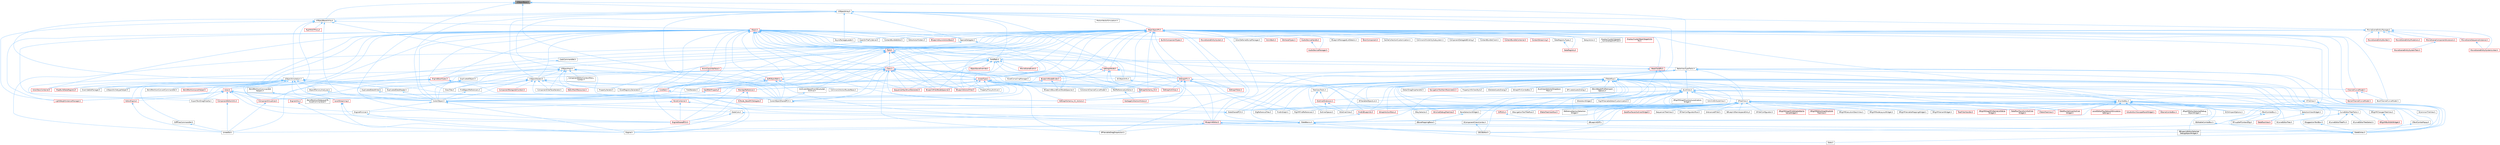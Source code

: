 digraph "UObjectBase.h"
{
 // INTERACTIVE_SVG=YES
 // LATEX_PDF_SIZE
  bgcolor="transparent";
  edge [fontname=Helvetica,fontsize=10,labelfontname=Helvetica,labelfontsize=10];
  node [fontname=Helvetica,fontsize=10,shape=box,height=0.2,width=0.4];
  Node1 [id="Node000001",label="UObjectBase.h",height=0.2,width=0.4,color="gray40", fillcolor="grey60", style="filled", fontcolor="black",tooltip=" "];
  Node1 -> Node2 [id="edge1_Node000001_Node000002",dir="back",color="steelblue1",style="solid",tooltip=" "];
  Node2 [id="Node000002",label="CoreUObject.h",height=0.2,width=0.4,color="grey40", fillcolor="white", style="filled",URL="$d0/ded/CoreUObject_8h.html",tooltip=" "];
  Node2 -> Node3 [id="edge2_Node000002_Node000003",dir="back",color="steelblue1",style="solid",tooltip=" "];
  Node3 [id="Node000003",label="Engine.h",height=0.2,width=0.4,color="grey40", fillcolor="white", style="filled",URL="$d1/d34/Public_2Engine_8h.html",tooltip=" "];
  Node2 -> Node4 [id="edge3_Node000002_Node000004",dir="back",color="steelblue1",style="solid",tooltip=" "];
  Node4 [id="Node000004",label="EngineMinimal.h",height=0.2,width=0.4,color="grey40", fillcolor="white", style="filled",URL="$d0/d2c/EngineMinimal_8h.html",tooltip=" "];
  Node4 -> Node3 [id="edge4_Node000004_Node000003",dir="back",color="steelblue1",style="solid",tooltip=" "];
  Node2 -> Node5 [id="edge5_Node000002_Node000005",dir="back",color="steelblue1",style="solid",tooltip=" "];
  Node5 [id="Node000005",label="SlateBasics.h",height=0.2,width=0.4,color="grey40", fillcolor="white", style="filled",URL="$da/d2f/SlateBasics_8h.html",tooltip=" "];
  Node5 -> Node3 [id="edge6_Node000005_Node000003",dir="back",color="steelblue1",style="solid",tooltip=" "];
  Node5 -> Node6 [id="edge7_Node000005_Node000006",dir="back",color="steelblue1",style="solid",tooltip=" "];
  Node6 [id="Node000006",label="Slate.h",height=0.2,width=0.4,color="grey40", fillcolor="white", style="filled",URL="$d2/dc0/Slate_8h.html",tooltip=" "];
  Node5 -> Node7 [id="edge8_Node000005_Node000007",dir="back",color="steelblue1",style="solid",tooltip=" "];
  Node7 [id="Node000007",label="SlateExtras.h",height=0.2,width=0.4,color="grey40", fillcolor="white", style="filled",URL="$d8/dec/SlateExtras_8h.html",tooltip=" "];
  Node7 -> Node6 [id="edge9_Node000007_Node000006",dir="back",color="steelblue1",style="solid",tooltip=" "];
  Node5 -> Node8 [id="edge10_Node000005_Node000008",dir="back",color="steelblue1",style="solid",tooltip=" "];
  Node8 [id="Node000008",label="UnrealEd.h",height=0.2,width=0.4,color="grey40", fillcolor="white", style="filled",URL="$d2/d5f/UnrealEd_8h.html",tooltip=" "];
  Node2 -> Node9 [id="edge11_Node000002_Node000009",dir="back",color="steelblue1",style="solid",tooltip=" "];
  Node9 [id="Node000009",label="SlateCore.h",height=0.2,width=0.4,color="grey40", fillcolor="white", style="filled",URL="$dc/d03/SlateCore_8h.html",tooltip=" "];
  Node9 -> Node3 [id="edge12_Node000009_Node000003",dir="back",color="steelblue1",style="solid",tooltip=" "];
  Node9 -> Node5 [id="edge13_Node000009_Node000005",dir="back",color="steelblue1",style="solid",tooltip=" "];
  Node1 -> Node10 [id="edge14_Node000001_Node000010",dir="back",color="steelblue1",style="solid",tooltip=" "];
  Node10 [id="Node000010",label="CoreUObjectSharedPCH.h",height=0.2,width=0.4,color="grey40", fillcolor="white", style="filled",URL="$de/d2f/CoreUObjectSharedPCH_8h.html",tooltip=" "];
  Node10 -> Node11 [id="edge15_Node000010_Node000011",dir="back",color="steelblue1",style="solid",tooltip=" "];
  Node11 [id="Node000011",label="SlateSharedPCH.h",height=0.2,width=0.4,color="grey40", fillcolor="white", style="filled",URL="$d1/dfc/SlateSharedPCH_8h.html",tooltip=" "];
  Node11 -> Node12 [id="edge16_Node000011_Node000012",dir="back",color="steelblue1",style="solid",tooltip=" "];
  Node12 [id="Node000012",label="EngineSharedPCH.h",height=0.2,width=0.4,color="red", fillcolor="#FFF0F0", style="filled",URL="$dc/dbb/EngineSharedPCH_8h.html",tooltip=" "];
  Node1 -> Node14 [id="edge17_Node000001_Node000014",dir="back",color="steelblue1",style="solid",tooltip=" "];
  Node14 [id="Node000014",label="TableViewTypeTraits.h",height=0.2,width=0.4,color="grey40", fillcolor="white", style="filled",URL="$d4/db5/TableViewTypeTraits_8h.html",tooltip=" "];
  Node14 -> Node15 [id="edge18_Node000014_Node000015",dir="back",color="steelblue1",style="solid",tooltip=" "];
  Node15 [id="Node000015",label="CurveEditorTreeTraits.h",height=0.2,width=0.4,color="grey40", fillcolor="white", style="filled",URL="$d4/d4a/CurveEditorTreeTraits_8h.html",tooltip=" "];
  Node15 -> Node16 [id="edge19_Node000015_Node000016",dir="back",color="steelblue1",style="solid",tooltip=" "];
  Node16 [id="Node000016",label="SCurveEditorTree.h",height=0.2,width=0.4,color="grey40", fillcolor="white", style="filled",URL="$da/da4/SCurveEditorTree_8h.html",tooltip=" "];
  Node15 -> Node17 [id="edge20_Node000015_Node000017",dir="back",color="steelblue1",style="solid",tooltip=" "];
  Node17 [id="Node000017",label="SCurveEditorTreePin.h",height=0.2,width=0.4,color="grey40", fillcolor="white", style="filled",URL="$db/d44/SCurveEditorTreePin_8h.html",tooltip=" "];
  Node15 -> Node18 [id="edge21_Node000015_Node000018",dir="back",color="steelblue1",style="solid",tooltip=" "];
  Node18 [id="Node000018",label="SCurveEditorTreeSelect.h",height=0.2,width=0.4,color="grey40", fillcolor="white", style="filled",URL="$d9/d58/SCurveEditorTreeSelect_8h.html",tooltip=" "];
  Node14 -> Node19 [id="edge22_Node000014_Node000019",dir="back",color="steelblue1",style="solid",tooltip=" "];
  Node19 [id="Node000019",label="SComboBox.h",height=0.2,width=0.4,color="grey40", fillcolor="white", style="filled",URL="$d2/dd5/SComboBox_8h.html",tooltip=" "];
  Node19 -> Node20 [id="edge23_Node000019_Node000020",dir="back",color="steelblue1",style="solid",tooltip=" "];
  Node20 [id="Node000020",label="DataflowTransformOutliner\lWidget.h",height=0.2,width=0.4,color="red", fillcolor="#FFF0F0", style="filled",URL="$d8/df9/DataflowTransformOutlinerWidget_8h.html",tooltip=" "];
  Node19 -> Node22 [id="edge24_Node000019_Node000022",dir="back",color="steelblue1",style="solid",tooltip=" "];
  Node22 [id="Node000022",label="DataflowVerticesOutliner\lWidget.h",height=0.2,width=0.4,color="red", fillcolor="#FFF0F0", style="filled",URL="$dd/deb/DataflowVerticesOutlinerWidget_8h.html",tooltip=" "];
  Node19 -> Node23 [id="edge25_Node000019_Node000023",dir="back",color="steelblue1",style="solid",tooltip=" "];
  Node23 [id="Node000023",label="LevelEditorPlayNetworkEmulation\lSettings.h",height=0.2,width=0.4,color="red", fillcolor="#FFF0F0", style="filled",URL="$d4/d35/LevelEditorPlayNetworkEmulationSettings_8h.html",tooltip=" "];
  Node19 -> Node26 [id="edge26_Node000019_Node000026",dir="back",color="steelblue1",style="solid",tooltip=" "];
  Node26 [id="Node000026",label="SAudioOscilloscopePanelWidget.h",height=0.2,width=0.4,color="red", fillcolor="#FFF0F0", style="filled",URL="$db/d7e/SAudioOscilloscopePanelWidget_8h.html",tooltip=" "];
  Node19 -> Node29 [id="edge27_Node000019_Node000029",dir="back",color="steelblue1",style="solid",tooltip=" "];
  Node29 [id="Node000029",label="SBlueprintEditorSelected\lDebugObjectWidget.h",height=0.2,width=0.4,color="grey40", fillcolor="white", style="filled",URL="$de/d6c/SBlueprintEditorSelectedDebugObjectWidget_8h.html",tooltip=" "];
  Node19 -> Node30 [id="edge28_Node000019_Node000030",dir="back",color="steelblue1",style="solid",tooltip=" "];
  Node30 [id="Node000030",label="SCSVImportOptions.h",height=0.2,width=0.4,color="grey40", fillcolor="white", style="filled",URL="$d7/dfe/SCSVImportOptions_8h.html",tooltip=" "];
  Node19 -> Node31 [id="edge29_Node000019_Node000031",dir="back",color="steelblue1",style="solid",tooltip=" "];
  Node31 [id="Node000031",label="SEditableComboBox.h",height=0.2,width=0.4,color="grey40", fillcolor="white", style="filled",URL="$d0/d8c/SEditableComboBox_8h.html",tooltip=" "];
  Node31 -> Node7 [id="edge30_Node000031_Node000007",dir="back",color="steelblue1",style="solid",tooltip=" "];
  Node19 -> Node32 [id="edge31_Node000019_Node000032",dir="back",color="steelblue1",style="solid",tooltip=" "];
  Node32 [id="Node000032",label="SFilterConfiguratorRow.h",height=0.2,width=0.4,color="grey40", fillcolor="white", style="filled",URL="$d2/d18/SFilterConfiguratorRow_8h.html",tooltip=" "];
  Node19 -> Node33 [id="edge32_Node000019_Node000033",dir="back",color="steelblue1",style="solid",tooltip=" "];
  Node33 [id="Node000033",label="SNameComboBox.h",height=0.2,width=0.4,color="red", fillcolor="#FFF0F0", style="filled",URL="$d8/d4b/SNameComboBox_8h.html",tooltip=" "];
  Node19 -> Node36 [id="edge33_Node000019_Node000036",dir="back",color="steelblue1",style="solid",tooltip=" "];
  Node36 [id="Node000036",label="SRigVMEditorSelectedDebug\lObjectWidget.h",height=0.2,width=0.4,color="grey40", fillcolor="white", style="filled",URL="$d9/dcd/SRigVMEditorSelectedDebugObjectWidget_8h.html",tooltip=" "];
  Node19 -> Node37 [id="edge34_Node000019_Node000037",dir="back",color="steelblue1",style="solid",tooltip=" "];
  Node37 [id="Node000037",label="SRigVMGraphPinEditableName\lValueWidget.h",height=0.2,width=0.4,color="red", fillcolor="#FFF0F0", style="filled",URL="$da/d0c/SRigVMGraphPinEditableNameValueWidget_8h.html",tooltip=" "];
  Node19 -> Node40 [id="edge35_Node000019_Node000040",dir="back",color="steelblue1",style="solid",tooltip=" "];
  Node40 [id="Node000040",label="SRigVMGraphPinNameListValue\lWidget.h",height=0.2,width=0.4,color="red", fillcolor="#FFF0F0", style="filled",URL="$dc/dac/SRigVMGraphPinNameListValueWidget_8h.html",tooltip=" "];
  Node19 -> Node44 [id="edge36_Node000019_Node000044",dir="back",color="steelblue1",style="solid",tooltip=" "];
  Node44 [id="Node000044",label="STableTreeView.h",height=0.2,width=0.4,color="red", fillcolor="#FFF0F0", style="filled",URL="$dd/d46/STableTreeView_8h.html",tooltip=" "];
  Node19 -> Node47 [id="edge37_Node000019_Node000047",dir="back",color="steelblue1",style="solid",tooltip=" "];
  Node47 [id="Node000047",label="STextComboBox.h",height=0.2,width=0.4,color="grey40", fillcolor="white", style="filled",URL="$d6/d14/STextComboBox_8h.html",tooltip=" "];
  Node47 -> Node48 [id="edge38_Node000047_Node000048",dir="back",color="steelblue1",style="solid",tooltip=" "];
  Node48 [id="Node000048",label="SFixupSelfContextDlg.h",height=0.2,width=0.4,color="grey40", fillcolor="white", style="filled",URL="$d5/da4/SFixupSelfContextDlg_8h.html",tooltip=" "];
  Node47 -> Node7 [id="edge39_Node000047_Node000007",dir="back",color="steelblue1",style="solid",tooltip=" "];
  Node19 -> Node49 [id="edge40_Node000019_Node000049",dir="back",color="steelblue1",style="solid",tooltip=" "];
  Node49 [id="Node000049",label="STextComboPopup.h",height=0.2,width=0.4,color="grey40", fillcolor="white", style="filled",URL="$d1/d76/STextComboPopup_8h.html",tooltip=" "];
  Node49 -> Node7 [id="edge41_Node000049_Node000007",dir="back",color="steelblue1",style="solid",tooltip=" "];
  Node19 -> Node50 [id="edge42_Node000019_Node000050",dir="back",color="steelblue1",style="solid",tooltip=" "];
  Node50 [id="Node000050",label="SelectionViewWidget.h",height=0.2,width=0.4,color="grey40", fillcolor="white", style="filled",URL="$dc/db5/SelectionViewWidget_8h.html",tooltip=" "];
  Node50 -> Node51 [id="edge43_Node000050_Node000051",dir="back",color="steelblue1",style="solid",tooltip=" "];
  Node51 [id="Node000051",label="DataflowView.h",height=0.2,width=0.4,color="red", fillcolor="#FFF0F0", style="filled",URL="$d4/d2e/DataflowView_8h.html",tooltip=" "];
  Node19 -> Node5 [id="edge44_Node000019_Node000005",dir="back",color="steelblue1",style="solid",tooltip=" "];
  Node19 -> Node7 [id="edge45_Node000019_Node000007",dir="back",color="steelblue1",style="solid",tooltip=" "];
  Node19 -> Node11 [id="edge46_Node000019_Node000011",dir="back",color="steelblue1",style="solid",tooltip=" "];
  Node14 -> Node57 [id="edge47_Node000014_Node000057",dir="back",color="steelblue1",style="solid",tooltip=" "];
  Node57 [id="Node000057",label="SListView.h",height=0.2,width=0.4,color="grey40", fillcolor="white", style="filled",URL="$db/db5/SListView_8h.html",tooltip=" "];
  Node57 -> Node51 [id="edge48_Node000057_Node000051",dir="back",color="steelblue1",style="solid",tooltip=" "];
  Node57 -> Node58 [id="edge49_Node000057_Node000058",dir="back",color="steelblue1",style="solid",tooltip=" "];
  Node58 [id="Node000058",label="IOutlinerExtension.h",height=0.2,width=0.4,color="red", fillcolor="#FFF0F0", style="filled",URL="$db/d1a/IOutlinerExtension_8h.html",tooltip=" "];
  Node58 -> Node111 [id="edge50_Node000058_Node000111",dir="back",color="steelblue1",style="solid",tooltip=" "];
  Node111 [id="Node000111",label="OutlinerSpacer.h",height=0.2,width=0.4,color="grey40", fillcolor="white", style="filled",URL="$dd/d3e/OutlinerSpacer_8h.html",tooltip=" "];
  Node58 -> Node113 [id="edge51_Node000058_Node000113",dir="back",color="steelblue1",style="solid",tooltip=" "];
  Node113 [id="Node000113",label="SOutlinerView.h",height=0.2,width=0.4,color="grey40", fillcolor="white", style="filled",URL="$d5/de1/SOutlinerView_8h.html",tooltip=" "];
  Node57 -> Node117 [id="edge52_Node000057_Node000117",dir="back",color="steelblue1",style="solid",tooltip=" "];
  Node117 [id="Node000117",label="ReferenceSectionSelection\lWidget.h",height=0.2,width=0.4,color="grey40", fillcolor="white", style="filled",URL="$db/d75/ReferenceSectionSelectionWidget_8h.html",tooltip=" "];
  Node57 -> Node118 [id="edge53_Node000057_Node000118",dir="back",color="steelblue1",style="solid",tooltip=" "];
  Node118 [id="Node000118",label="RigVMVariableDetailCustomization.h",height=0.2,width=0.4,color="grey40", fillcolor="white", style="filled",URL="$d3/d24/RigVMVariableDetailCustomization_8h.html",tooltip=" "];
  Node57 -> Node119 [id="edge54_Node000057_Node000119",dir="back",color="steelblue1",style="solid",tooltip=" "];
  Node119 [id="Node000119",label="SAnimAttributeView.h",height=0.2,width=0.4,color="grey40", fillcolor="white", style="filled",URL="$df/d42/SAnimAttributeView_8h.html",tooltip=" "];
  Node57 -> Node120 [id="edge55_Node000057_Node000120",dir="back",color="steelblue1",style="solid",tooltip=" "];
  Node120 [id="Node000120",label="SBlueprintDiff.h",height=0.2,width=0.4,color="grey40", fillcolor="white", style="filled",URL="$de/d6d/SBlueprintDiff_8h.html",tooltip=" "];
  Node57 -> Node19 [id="edge56_Node000057_Node000019",dir="back",color="steelblue1",style="solid",tooltip=" "];
  Node57 -> Node121 [id="edge57_Node000057_Node000121",dir="back",color="steelblue1",style="solid",tooltip=" "];
  Node121 [id="Node000121",label="SFilterableObjectList.h",height=0.2,width=0.4,color="grey40", fillcolor="white", style="filled",URL="$dc/de4/SFilterableObjectList_8h.html",tooltip=" "];
  Node57 -> Node122 [id="edge58_Node000057_Node000122",dir="back",color="steelblue1",style="solid",tooltip=" "];
  Node122 [id="Node000122",label="SRigVMGraphFunctionLocalization\lWidget.h",height=0.2,width=0.4,color="grey40", fillcolor="white", style="filled",URL="$dd/d59/SRigVMGraphFunctionLocalizationWidget_8h.html",tooltip=" "];
  Node57 -> Node37 [id="edge59_Node000057_Node000037",dir="back",color="steelblue1",style="solid",tooltip=" "];
  Node57 -> Node40 [id="edge60_Node000057_Node000040",dir="back",color="steelblue1",style="solid",tooltip=" "];
  Node57 -> Node123 [id="edge61_Node000057_Node000123",dir="back",color="steelblue1",style="solid",tooltip=" "];
  Node123 [id="Node000123",label="SSkeletonWidget.h",height=0.2,width=0.4,color="grey40", fillcolor="white", style="filled",URL="$dd/da7/SSkeletonWidget_8h.html",tooltip=" "];
  Node57 -> Node124 [id="edge62_Node000057_Node000124",dir="back",color="steelblue1",style="solid",tooltip=" "];
  Node124 [id="Node000124",label="STileView.h",height=0.2,width=0.4,color="grey40", fillcolor="white", style="filled",URL="$da/dd5/STileView_8h.html",tooltip=" "];
  Node124 -> Node125 [id="edge63_Node000124_Node000125",dir="back",color="steelblue1",style="solid",tooltip=" "];
  Node125 [id="Node000125",label="SCommonTileView.h",height=0.2,width=0.4,color="grey40", fillcolor="white", style="filled",URL="$de/d0c/SCommonTileView_8h.html",tooltip=" "];
  Node124 -> Node5 [id="edge64_Node000124_Node000005",dir="back",color="steelblue1",style="solid",tooltip=" "];
  Node124 -> Node7 [id="edge65_Node000124_Node000007",dir="back",color="steelblue1",style="solid",tooltip=" "];
  Node57 -> Node126 [id="edge66_Node000057_Node000126",dir="back",color="steelblue1",style="solid",tooltip=" "];
  Node126 [id="Node000126",label="STreeView.h",height=0.2,width=0.4,color="grey40", fillcolor="white", style="filled",URL="$de/dea/STreeView_8h.html",tooltip=" "];
  Node126 -> Node127 [id="edge67_Node000126_Node000127",dir="back",color="steelblue1",style="solid",tooltip=" "];
  Node127 [id="Node000127",label="BoneSelectionWidget.h",height=0.2,width=0.4,color="grey40", fillcolor="white", style="filled",URL="$d4/dd3/BoneSelectionWidget_8h.html",tooltip=" "];
  Node127 -> Node128 [id="edge68_Node000127_Node000128",dir="back",color="steelblue1",style="solid",tooltip=" "];
  Node128 [id="Node000128",label="SBoneMappingBase.h",height=0.2,width=0.4,color="grey40", fillcolor="white", style="filled",URL="$d7/d49/SBoneMappingBase_8h.html",tooltip=" "];
  Node126 -> Node15 [id="edge69_Node000126_Node000015",dir="back",color="steelblue1",style="solid",tooltip=" "];
  Node126 -> Node129 [id="edge70_Node000126_Node000129",dir="back",color="steelblue1",style="solid",tooltip=" "];
  Node129 [id="Node000129",label="DataflowFacesOutlinerWidget.h",height=0.2,width=0.4,color="red", fillcolor="#FFF0F0", style="filled",URL="$d1/d1c/DataflowFacesOutlinerWidget_8h.html",tooltip=" "];
  Node126 -> Node20 [id="edge71_Node000126_Node000020",dir="back",color="steelblue1",style="solid",tooltip=" "];
  Node126 -> Node22 [id="edge72_Node000126_Node000022",dir="back",color="steelblue1",style="solid",tooltip=" "];
  Node126 -> Node130 [id="edge73_Node000126_Node000130",dir="back",color="steelblue1",style="solid",tooltip=" "];
  Node130 [id="Node000130",label="DiffUtils.h",height=0.2,width=0.4,color="red", fillcolor="#FFF0F0", style="filled",URL="$d4/d91/DiffUtils_8h.html",tooltip=" "];
  Node130 -> Node120 [id="edge74_Node000130_Node000120",dir="back",color="steelblue1",style="solid",tooltip=" "];
  Node126 -> Node137 [id="edge75_Node000126_Node000137",dir="back",color="steelblue1",style="solid",tooltip=" "];
  Node137 [id="Node000137",label="DlgReferenceTree.h",height=0.2,width=0.4,color="grey40", fillcolor="white", style="filled",URL="$db/dd3/DlgReferenceTree_8h.html",tooltip=" "];
  Node126 -> Node138 [id="edge76_Node000126_Node000138",dir="back",color="steelblue1",style="solid",tooltip=" "];
  Node138 [id="Node000138",label="FindInBlueprints.h",height=0.2,width=0.4,color="red", fillcolor="#FFF0F0", style="filled",URL="$d0/d27/FindInBlueprints_8h.html",tooltip=" "];
  Node138 -> Node139 [id="edge77_Node000138_Node000139",dir="back",color="steelblue1",style="solid",tooltip=" "];
  Node139 [id="Node000139",label="BlueprintEditor.h",height=0.2,width=0.4,color="red", fillcolor="#FFF0F0", style="filled",URL="$df/d7d/BlueprintEditor_8h.html",tooltip=" "];
  Node139 -> Node140 [id="edge78_Node000139_Node000140",dir="back",color="steelblue1",style="solid",tooltip=" "];
  Node140 [id="Node000140",label="BPVariableDragDropAction.h",height=0.2,width=0.4,color="grey40", fillcolor="white", style="filled",URL="$dd/d23/BPVariableDragDropAction_8h.html",tooltip=" "];
  Node139 -> Node29 [id="edge79_Node000139_Node000029",dir="back",color="steelblue1",style="solid",tooltip=" "];
  Node139 -> Node147 [id="edge80_Node000139_Node000147",dir="back",color="steelblue1",style="solid",tooltip=" "];
  Node147 [id="Node000147",label="SSCSEditor.h",height=0.2,width=0.4,color="grey40", fillcolor="white", style="filled",URL="$d0/d2e/SSCSEditor_8h.html",tooltip=" "];
  Node126 -> Node155 [id="edge81_Node000126_Node000155",dir="back",color="steelblue1",style="solid",tooltip=" "];
  Node155 [id="Node000155",label="FindInGraph.h",height=0.2,width=0.4,color="grey40", fillcolor="white", style="filled",URL="$de/d36/FindInGraph_8h.html",tooltip=" "];
  Node126 -> Node156 [id="edge82_Node000126_Node000156",dir="back",color="steelblue1",style="solid",tooltip=" "];
  Node156 [id="Node000156",label="ISequencerTreeView.h",height=0.2,width=0.4,color="grey40", fillcolor="white", style="filled",URL="$df/db6/ISequencerTreeView_8h.html",tooltip=" "];
  Node126 -> Node117 [id="edge83_Node000126_Node000117",dir="back",color="steelblue1",style="solid",tooltip=" "];
  Node126 -> Node157 [id="edge84_Node000126_Node000157",dir="back",color="steelblue1",style="solid",tooltip=" "];
  Node157 [id="Node000157",label="RigVMFindReferences.h",height=0.2,width=0.4,color="grey40", fillcolor="white", style="filled",URL="$df/da2/RigVMFindReferences_8h.html",tooltip=" "];
  Node126 -> Node158 [id="edge85_Node000126_Node000158",dir="back",color="steelblue1",style="solid",tooltip=" "];
  Node158 [id="Node000158",label="SAdvancedFilter.h",height=0.2,width=0.4,color="grey40", fillcolor="white", style="filled",URL="$d1/d68/SAdvancedFilter_8h.html",tooltip=" "];
  Node126 -> Node120 [id="edge86_Node000126_Node000120",dir="back",color="steelblue1",style="solid",tooltip=" "];
  Node126 -> Node159 [id="edge87_Node000126_Node000159",dir="back",color="steelblue1",style="solid",tooltip=" "];
  Node159 [id="Node000159",label="SBlueprintNamespaceEntry.h",height=0.2,width=0.4,color="grey40", fillcolor="white", style="filled",URL="$d4/d22/SBlueprintNamespaceEntry_8h.html",tooltip=" "];
  Node126 -> Node16 [id="edge88_Node000126_Node000016",dir="back",color="steelblue1",style="solid",tooltip=" "];
  Node126 -> Node160 [id="edge89_Node000126_Node000160",dir="back",color="steelblue1",style="solid",tooltip=" "];
  Node160 [id="Node000160",label="SFilterConfigurator.h",height=0.2,width=0.4,color="grey40", fillcolor="white", style="filled",URL="$d8/d8e/SFilterConfigurator_8h.html",tooltip=" "];
  Node126 -> Node161 [id="edge90_Node000126_Node000161",dir="back",color="steelblue1",style="solid",tooltip=" "];
  Node161 [id="Node000161",label="SGraphActionMenu.h",height=0.2,width=0.4,color="red", fillcolor="#FFF0F0", style="filled",URL="$d0/d9a/SGraphActionMenu_8h.html",tooltip=" "];
  Node126 -> Node169 [id="edge91_Node000126_Node000169",dir="back",color="steelblue1",style="solid",tooltip=" "];
  Node169 [id="Node000169",label="SKeySelector.h",height=0.2,width=0.4,color="grey40", fillcolor="white", style="filled",URL="$de/d62/SKeySelector_8h.html",tooltip=" "];
  Node126 -> Node170 [id="edge92_Node000126_Node000170",dir="back",color="steelblue1",style="solid",tooltip=" "];
  Node170 [id="Node000170",label="SKismetDebugTreeView.h",height=0.2,width=0.4,color="red", fillcolor="#FFF0F0", style="filled",URL="$dc/df5/SKismetDebugTreeView_8h.html",tooltip=" "];
  Node126 -> Node172 [id="edge93_Node000126_Node000172",dir="back",color="steelblue1",style="solid",tooltip=" "];
  Node172 [id="Node000172",label="SNavigationToolTreeRow.h",height=0.2,width=0.4,color="grey40", fillcolor="white", style="filled",URL="$de/d20/SNavigationToolTreeRow_8h.html",tooltip=" "];
  Node126 -> Node113 [id="edge94_Node000126_Node000113",dir="back",color="steelblue1",style="solid",tooltip=" "];
  Node126 -> Node173 [id="edge95_Node000126_Node000173",dir="back",color="steelblue1",style="solid",tooltip=" "];
  Node173 [id="Node000173",label="SRigVMBulkEditWidget.h",height=0.2,width=0.4,color="red", fillcolor="#FFF0F0", style="filled",URL="$d7/dab/SRigVMBulkEditWidget_8h.html",tooltip=" "];
  Node126 -> Node177 [id="edge96_Node000126_Node000177",dir="back",color="steelblue1",style="solid",tooltip=" "];
  Node177 [id="Node000177",label="SRigVMChangesTreeView.h",height=0.2,width=0.4,color="grey40", fillcolor="white", style="filled",URL="$dd/d83/SRigVMChangesTreeView_8h.html",tooltip=" "];
  Node177 -> Node173 [id="edge97_Node000177_Node000173",dir="back",color="steelblue1",style="solid",tooltip=" "];
  Node126 -> Node165 [id="edge98_Node000126_Node000165",dir="back",color="steelblue1",style="solid",tooltip=" "];
  Node165 [id="Node000165",label="SRigVMEditorGraphExplorer\lTreeView.h",height=0.2,width=0.4,color="red", fillcolor="#FFF0F0", style="filled",URL="$d8/d43/SRigVMEditorGraphExplorerTreeView_8h.html",tooltip=" "];
  Node126 -> Node178 [id="edge99_Node000126_Node000178",dir="back",color="steelblue1",style="solid",tooltip=" "];
  Node178 [id="Node000178",label="SRigVMExecutionStackView.h",height=0.2,width=0.4,color="grey40", fillcolor="white", style="filled",URL="$d9/d2b/SRigVMExecutionStackView_8h.html",tooltip=" "];
  Node126 -> Node179 [id="edge100_Node000126_Node000179",dir="back",color="steelblue1",style="solid",tooltip=" "];
  Node179 [id="Node000179",label="SRigVMNodeLayoutWidget.h",height=0.2,width=0.4,color="grey40", fillcolor="white", style="filled",URL="$dc/da9/SRigVMNodeLayoutWidget_8h.html",tooltip=" "];
  Node126 -> Node180 [id="edge101_Node000126_Node000180",dir="back",color="steelblue1",style="solid",tooltip=" "];
  Node180 [id="Node000180",label="SRigVMVariableMappingWidget.h",height=0.2,width=0.4,color="grey40", fillcolor="white", style="filled",URL="$d0/ddc/SRigVMVariableMappingWidget_8h.html",tooltip=" "];
  Node126 -> Node181 [id="edge102_Node000126_Node000181",dir="back",color="steelblue1",style="solid",tooltip=" "];
  Node181 [id="Node000181",label="SRigVMVariantWidget.h",height=0.2,width=0.4,color="grey40", fillcolor="white", style="filled",URL="$d5/d61/SRigVMVariantWidget_8h.html",tooltip=" "];
  Node126 -> Node147 [id="edge103_Node000126_Node000147",dir="back",color="steelblue1",style="solid",tooltip=" "];
  Node126 -> Node44 [id="edge104_Node000126_Node000044",dir="back",color="steelblue1",style="solid",tooltip=" "];
  Node126 -> Node182 [id="edge105_Node000126_Node000182",dir="back",color="steelblue1",style="solid",tooltip=" "];
  Node182 [id="Node000182",label="STableTreeViewRow.h",height=0.2,width=0.4,color="red", fillcolor="#FFF0F0", style="filled",URL="$d9/dcd/STableTreeViewRow_8h.html",tooltip=" "];
  Node126 -> Node5 [id="edge106_Node000126_Node000005",dir="back",color="steelblue1",style="solid",tooltip=" "];
  Node126 -> Node7 [id="edge107_Node000126_Node000007",dir="back",color="steelblue1",style="solid",tooltip=" "];
  Node126 -> Node11 [id="edge108_Node000126_Node000011",dir="back",color="steelblue1",style="solid",tooltip=" "];
  Node126 -> Node184 [id="edge109_Node000126_Node000184",dir="back",color="steelblue1",style="solid",tooltip=" "];
  Node184 [id="Node000184",label="TreeFilterHandler.h",height=0.2,width=0.4,color="red", fillcolor="#FFF0F0", style="filled",URL="$db/df8/TreeFilterHandler_8h.html",tooltip=" "];
  Node57 -> Node5 [id="edge110_Node000057_Node000005",dir="back",color="steelblue1",style="solid",tooltip=" "];
  Node57 -> Node7 [id="edge111_Node000057_Node000007",dir="back",color="steelblue1",style="solid",tooltip=" "];
  Node57 -> Node11 [id="edge112_Node000057_Node000011",dir="back",color="steelblue1",style="solid",tooltip=" "];
  Node14 -> Node186 [id="edge113_Node000014_Node000186",dir="back",color="steelblue1",style="solid",tooltip=" "];
  Node186 [id="Node000186",label="STableRow.h",height=0.2,width=0.4,color="grey40", fillcolor="white", style="filled",URL="$d8/d43/STableRow_8h.html",tooltip=" "];
  Node186 -> Node127 [id="edge114_Node000186_Node000127",dir="back",color="steelblue1",style="solid",tooltip=" "];
  Node186 -> Node15 [id="edge115_Node000186_Node000015",dir="back",color="steelblue1",style="solid",tooltip=" "];
  Node186 -> Node20 [id="edge116_Node000186_Node000020",dir="back",color="steelblue1",style="solid",tooltip=" "];
  Node186 -> Node22 [id="edge117_Node000186_Node000022",dir="back",color="steelblue1",style="solid",tooltip=" "];
  Node186 -> Node137 [id="edge118_Node000186_Node000137",dir="back",color="steelblue1",style="solid",tooltip=" "];
  Node186 -> Node138 [id="edge119_Node000186_Node000138",dir="back",color="steelblue1",style="solid",tooltip=" "];
  Node186 -> Node155 [id="edge120_Node000186_Node000155",dir="back",color="steelblue1",style="solid",tooltip=" "];
  Node186 -> Node187 [id="edge121_Node000186_Node000187",dir="back",color="steelblue1",style="solid",tooltip=" "];
  Node187 [id="Node000187",label="IDetailDragDropHandler.h",height=0.2,width=0.4,color="grey40", fillcolor="white", style="filled",URL="$dd/d80/IDetailDragDropHandler_8h.html",tooltip=" "];
  Node186 -> Node58 [id="edge122_Node000186_Node000058",dir="back",color="steelblue1",style="solid",tooltip=" "];
  Node186 -> Node188 [id="edge123_Node000186_Node000188",dir="back",color="steelblue1",style="solid",tooltip=" "];
  Node188 [id="Node000188",label="NavigationToolItemParameters.h",height=0.2,width=0.4,color="red", fillcolor="#FFF0F0", style="filled",URL="$dd/d8c/NavigationToolItemParameters_8h.html",tooltip=" "];
  Node186 -> Node111 [id="edge124_Node000186_Node000111",dir="back",color="steelblue1",style="solid",tooltip=" "];
  Node186 -> Node191 [id="edge125_Node000186_Node000191",dir="back",color="steelblue1",style="solid",tooltip=" "];
  Node191 [id="Node000191",label="PropertyInfoViewStyle.h",height=0.2,width=0.4,color="grey40", fillcolor="white", style="filled",URL="$d0/da8/PropertyInfoViewStyle_8h.html",tooltip=" "];
  Node186 -> Node117 [id="edge126_Node000186_Node000117",dir="back",color="steelblue1",style="solid",tooltip=" "];
  Node186 -> Node119 [id="edge127_Node000186_Node000119",dir="back",color="steelblue1",style="solid",tooltip=" "];
  Node186 -> Node120 [id="edge128_Node000186_Node000120",dir="back",color="steelblue1",style="solid",tooltip=" "];
  Node186 -> Node128 [id="edge129_Node000186_Node000128",dir="back",color="steelblue1",style="solid",tooltip=" "];
  Node186 -> Node19 [id="edge130_Node000186_Node000019",dir="back",color="steelblue1",style="solid",tooltip=" "];
  Node186 -> Node192 [id="edge131_Node000186_Node000192",dir="back",color="steelblue1",style="solid",tooltip=" "];
  Node192 [id="Node000192",label="SComponentClassCombo.h",height=0.2,width=0.4,color="grey40", fillcolor="white", style="filled",URL="$dc/df2/SComponentClassCombo_8h.html",tooltip=" "];
  Node192 -> Node147 [id="edge132_Node000192_Node000147",dir="back",color="steelblue1",style="solid",tooltip=" "];
  Node186 -> Node193 [id="edge133_Node000186_Node000193",dir="back",color="steelblue1",style="solid",tooltip=" "];
  Node193 [id="Node000193",label="SDeleteAssetsDialog.h",height=0.2,width=0.4,color="grey40", fillcolor="white", style="filled",URL="$d7/d0d/SDeleteAssetsDialog_8h.html",tooltip=" "];
  Node186 -> Node32 [id="edge134_Node000186_Node000032",dir="back",color="steelblue1",style="solid",tooltip=" "];
  Node186 -> Node121 [id="edge135_Node000186_Node000121",dir="back",color="steelblue1",style="solid",tooltip=" "];
  Node186 -> Node48 [id="edge136_Node000186_Node000048",dir="back",color="steelblue1",style="solid",tooltip=" "];
  Node186 -> Node161 [id="edge137_Node000186_Node000161",dir="back",color="steelblue1",style="solid",tooltip=" "];
  Node186 -> Node194 [id="edge138_Node000186_Node000194",dir="back",color="steelblue1",style="solid",tooltip=" "];
  Node194 [id="Node000194",label="SGraphPinComboBox.h",height=0.2,width=0.4,color="grey40", fillcolor="white", style="filled",URL="$dc/d3f/SGraphPinComboBox_8h.html",tooltip=" "];
  Node186 -> Node169 [id="edge139_Node000186_Node000169",dir="back",color="steelblue1",style="solid",tooltip=" "];
  Node186 -> Node170 [id="edge140_Node000186_Node000170",dir="back",color="steelblue1",style="solid",tooltip=" "];
  Node186 -> Node57 [id="edge141_Node000186_Node000057",dir="back",color="steelblue1",style="solid",tooltip=" "];
  Node186 -> Node195 [id="edge142_Node000186_Node000195",dir="back",color="steelblue1",style="solid",tooltip=" "];
  Node195 [id="Node000195",label="SListViewSelectorDropdown\lMenu.h",height=0.2,width=0.4,color="grey40", fillcolor="white", style="filled",URL="$d4/dc9/SListViewSelectorDropdownMenu_8h.html",tooltip=" "];
  Node186 -> Node172 [id="edge143_Node000186_Node000172",dir="back",color="steelblue1",style="solid",tooltip=" "];
  Node186 -> Node113 [id="edge144_Node000186_Node000113",dir="back",color="steelblue1",style="solid",tooltip=" "];
  Node186 -> Node196 [id="edge145_Node000186_Node000196",dir="back",color="steelblue1",style="solid",tooltip=" "];
  Node196 [id="Node000196",label="SPrivateAssetsDialog.h",height=0.2,width=0.4,color="grey40", fillcolor="white", style="filled",URL="$d2/dba/SPrivateAssetsDialog_8h.html",tooltip=" "];
  Node186 -> Node147 [id="edge146_Node000186_Node000147",dir="back",color="steelblue1",style="solid",tooltip=" "];
  Node186 -> Node123 [id="edge147_Node000186_Node000123",dir="back",color="steelblue1",style="solid",tooltip=" "];
  Node186 -> Node197 [id="edge148_Node000186_Node000197",dir="back",color="steelblue1",style="solid",tooltip=" "];
  Node197 [id="Node000197",label="SSkinWeightProfileImport\lOptions.h",height=0.2,width=0.4,color="grey40", fillcolor="white", style="filled",URL="$d9/d21/SSkinWeightProfileImportOptions_8h.html",tooltip=" "];
  Node186 -> Node198 [id="edge149_Node000186_Node000198",dir="back",color="steelblue1",style="solid",tooltip=" "];
  Node198 [id="Node000198",label="SSuggestionTextBox.h",height=0.2,width=0.4,color="grey40", fillcolor="white", style="filled",URL="$d1/df9/SSuggestionTextBox_8h.html",tooltip=" "];
  Node198 -> Node7 [id="edge150_Node000198_Node000007",dir="back",color="steelblue1",style="solid",tooltip=" "];
  Node186 -> Node182 [id="edge151_Node000186_Node000182",dir="back",color="steelblue1",style="solid",tooltip=" "];
  Node186 -> Node126 [id="edge152_Node000186_Node000126",dir="back",color="steelblue1",style="solid",tooltip=" "];
  Node186 -> Node50 [id="edge153_Node000186_Node000050",dir="back",color="steelblue1",style="solid",tooltip=" "];
  Node186 -> Node5 [id="edge154_Node000186_Node000005",dir="back",color="steelblue1",style="solid",tooltip=" "];
  Node186 -> Node7 [id="edge155_Node000186_Node000007",dir="back",color="steelblue1",style="solid",tooltip=" "];
  Node186 -> Node11 [id="edge156_Node000186_Node000011",dir="back",color="steelblue1",style="solid",tooltip=" "];
  Node14 -> Node124 [id="edge157_Node000014_Node000124",dir="back",color="steelblue1",style="solid",tooltip=" "];
  Node14 -> Node126 [id="edge158_Node000014_Node000126",dir="back",color="steelblue1",style="solid",tooltip=" "];
  Node14 -> Node5 [id="edge159_Node000014_Node000005",dir="back",color="steelblue1",style="solid",tooltip=" "];
  Node14 -> Node7 [id="edge160_Node000014_Node000007",dir="back",color="steelblue1",style="solid",tooltip=" "];
  Node14 -> Node11 [id="edge161_Node000014_Node000011",dir="back",color="steelblue1",style="solid",tooltip=" "];
  Node14 -> Node199 [id="edge162_Node000014_Node000199",dir="back",color="steelblue1",style="solid",tooltip=" "];
  Node199 [id="Node000199",label="TreeViewTraits.h",height=0.2,width=0.4,color="grey40", fillcolor="white", style="filled",URL="$d2/d3b/TreeViewTraits_8h.html",tooltip=" "];
  Node199 -> Node58 [id="edge163_Node000199_Node000058",dir="back",color="steelblue1",style="solid",tooltip=" "];
  Node199 -> Node113 [id="edge164_Node000199_Node000113",dir="back",color="steelblue1",style="solid",tooltip=" "];
  Node1 -> Node200 [id="edge165_Node000001_Node000200",dir="back",color="steelblue1",style="solid",tooltip=" "];
  Node200 [id="Node000200",label="UObjectArray.h",height=0.2,width=0.4,color="grey40", fillcolor="white", style="filled",URL="$d1/dc1/UObjectArray_8h.html",tooltip=" "];
  Node200 -> Node201 [id="edge166_Node000200_Node000201",dir="back",color="steelblue1",style="solid",tooltip=" "];
  Node201 [id="Node000201",label="AsyncPackageLoader.h",height=0.2,width=0.4,color="grey40", fillcolor="white", style="filled",URL="$d6/de5/AsyncPackageLoader_8h.html",tooltip=" "];
  Node200 -> Node2 [id="edge167_Node000200_Node000002",dir="back",color="steelblue1",style="solid",tooltip=" "];
  Node200 -> Node10 [id="edge168_Node000200_Node000010",dir="back",color="steelblue1",style="solid",tooltip=" "];
  Node200 -> Node202 [id="edge169_Node000200_Node000202",dir="back",color="steelblue1",style="solid",tooltip=" "];
  Node202 [id="Node000202",label="FastReferenceCollector.h",height=0.2,width=0.4,color="grey40", fillcolor="white", style="filled",URL="$dd/d44/FastReferenceCollector_8h.html",tooltip=" "];
  Node202 -> Node203 [id="edge170_Node000202_Node000203",dir="back",color="steelblue1",style="solid",tooltip=" "];
  Node203 [id="Node000203",label="GarbageCollectionHistory.h",height=0.2,width=0.4,color="red", fillcolor="#FFF0F0", style="filled",URL="$d5/dee/GarbageCollectionHistory_8h.html",tooltip=" "];
  Node200 -> Node205 [id="edge171_Node000200_Node000205",dir="back",color="steelblue1",style="solid",tooltip=" "];
  Node205 [id="Node000205",label="FieldPath.h",height=0.2,width=0.4,color="grey40", fillcolor="white", style="filled",URL="$d7/d6c/FieldPath_8h.html",tooltip=" "];
  Node205 -> Node206 [id="edge172_Node000205_Node000206",dir="back",color="steelblue1",style="solid",tooltip=" "];
  Node206 [id="Node000206",label="AnimClassInterface.h",height=0.2,width=0.4,color="red", fillcolor="#FFF0F0", style="filled",URL="$df/dce/AnimClassInterface_8h.html",tooltip=" "];
  Node206 -> Node12 [id="edge173_Node000206_Node000012",dir="back",color="steelblue1",style="solid",tooltip=" "];
  Node205 -> Node313 [id="edge174_Node000205_Node000313",dir="back",color="steelblue1",style="solid",tooltip=" "];
  Node313 [id="Node000313",label="BlueprintBoundEventNodeSpawner.h",height=0.2,width=0.4,color="grey40", fillcolor="white", style="filled",URL="$dc/d31/BlueprintBoundEventNodeSpawner_8h.html",tooltip=" "];
  Node205 -> Node314 [id="edge175_Node000205_Node000314",dir="back",color="steelblue1",style="solid",tooltip=" "];
  Node314 [id="Node000314",label="BlueprintFieldNodeSpawner.h",height=0.2,width=0.4,color="red", fillcolor="#FFF0F0", style="filled",URL="$da/d70/BlueprintFieldNodeSpawner_8h.html",tooltip=" "];
  Node205 -> Node318 [id="edge176_Node000205_Node000318",dir="back",color="steelblue1",style="solid",tooltip=" "];
  Node318 [id="Node000318",label="Class.h",height=0.2,width=0.4,color="red", fillcolor="#FFF0F0", style="filled",URL="$d4/d05/Class_8h.html",tooltip=" "];
  Node318 -> Node1098 [id="edge177_Node000318_Node001098",dir="back",color="steelblue1",style="solid",tooltip=" "];
  Node1098 [id="Node001098",label="AssetCompilingManager.h",height=0.2,width=0.4,color="grey40", fillcolor="white", style="filled",URL="$d2/d23/AssetCompilingManager_8h.html",tooltip=" "];
  Node318 -> Node140 [id="edge178_Node000318_Node000140",dir="back",color="steelblue1",style="solid",tooltip=" "];
  Node318 -> Node1354 [id="edge179_Node000318_Node001354",dir="back",color="steelblue1",style="solid",tooltip=" "];
  Node1354 [id="Node001354",label="BlueprintActionFilter.h",height=0.2,width=0.4,color="red", fillcolor="#FFF0F0", style="filled",URL="$d5/d2a/BlueprintActionFilter_8h.html",tooltip=" "];
  Node318 -> Node314 [id="edge180_Node000318_Node000314",dir="back",color="steelblue1",style="solid",tooltip=" "];
  Node318 -> Node3693 [id="edge181_Node000318_Node003693",dir="back",color="steelblue1",style="solid",tooltip=" "];
  Node3693 [id="Node003693",label="ClassTree.h",height=0.2,width=0.4,color="grey40", fillcolor="white", style="filled",URL="$d4/d0e/ClassTree_8h.html",tooltip=" "];
  Node318 -> Node4154 [id="edge182_Node000318_Node004154",dir="back",color="steelblue1",style="solid",tooltip=" "];
  Node4154 [id="Node004154",label="CoreNet.h",height=0.2,width=0.4,color="red", fillcolor="#FFF0F0", style="filled",URL="$da/d1a/CoreNet_8h.html",tooltip=" "];
  Node4154 -> Node2 [id="edge183_Node004154_Node000002",dir="back",color="steelblue1",style="solid",tooltip=" "];
  Node4154 -> Node10 [id="edge184_Node004154_Node000010",dir="back",color="steelblue1",style="solid",tooltip=" "];
  Node318 -> Node2 [id="edge185_Node000318_Node000002",dir="back",color="steelblue1",style="solid",tooltip=" "];
  Node318 -> Node10 [id="edge186_Node000318_Node000010",dir="back",color="steelblue1",style="solid",tooltip=" "];
  Node318 -> Node1678 [id="edge187_Node000318_Node001678",dir="back",color="steelblue1",style="solid",tooltip=" "];
  Node1678 [id="Node001678",label="EdGraphPin.h",height=0.2,width=0.4,color="red", fillcolor="#FFF0F0", style="filled",URL="$da/d52/EdGraphPin_8h.html",tooltip=" "];
  Node1678 -> Node139 [id="edge188_Node001678_Node000139",dir="back",color="steelblue1",style="solid",tooltip=" "];
  Node1678 -> Node652 [id="edge189_Node001678_Node000652",dir="back",color="steelblue1",style="solid",tooltip=" "];
  Node652 [id="Node000652",label="EdGraphSchema_K2.h",height=0.2,width=0.4,color="red", fillcolor="#FFF0F0", style="filled",URL="$d0/dcf/EdGraphSchema__K2_8h.html",tooltip=" "];
  Node652 -> Node657 [id="edge190_Node000652_Node000657",dir="back",color="steelblue1",style="solid",tooltip=" "];
  Node657 [id="Node000657",label="EdGraphSchema_K2_Actions.h",height=0.2,width=0.4,color="red", fillcolor="#FFF0F0", style="filled",URL="$d8/d9c/EdGraphSchema__K2__Actions_8h.html",tooltip=" "];
  Node1678 -> Node657 [id="edge191_Node001678_Node000657",dir="back",color="steelblue1",style="solid",tooltip=" "];
  Node1678 -> Node1679 [id="edge192_Node001678_Node001679",dir="back",color="steelblue1",style="solid",tooltip=" "];
  Node1679 [id="Node001679",label="EdGraphToken.h",height=0.2,width=0.4,color="red", fillcolor="#FFF0F0", style="filled",URL="$d8/da2/EdGraphToken_8h.html",tooltip=" "];
  Node1678 -> Node1680 [id="edge193_Node001678_Node001680",dir="back",color="steelblue1",style="solid",tooltip=" "];
  Node1680 [id="Node001680",label="EdGraphUtilities.h",height=0.2,width=0.4,color="red", fillcolor="#FFF0F0", style="filled",URL="$da/db8/EdGraphUtilities_8h.html",tooltip=" "];
  Node1678 -> Node12 [id="edge194_Node001678_Node000012",dir="back",color="steelblue1",style="solid",tooltip=" "];
  Node1678 -> Node138 [id="edge195_Node001678_Node000138",dir="back",color="steelblue1",style="solid",tooltip=" "];
  Node1678 -> Node155 [id="edge196_Node001678_Node000155",dir="back",color="steelblue1",style="solid",tooltip=" "];
  Node1678 -> Node157 [id="edge197_Node001678_Node000157",dir="back",color="steelblue1",style="solid",tooltip=" "];
  Node318 -> Node652 [id="edge198_Node000318_Node000652",dir="back",color="steelblue1",style="solid",tooltip=" "];
  Node318 -> Node657 [id="edge199_Node000318_Node000657",dir="back",color="steelblue1",style="solid",tooltip=" "];
  Node318 -> Node4178 [id="edge200_Node000318_Node004178",dir="back",color="steelblue1",style="solid",tooltip=" "];
  Node4178 [id="Node004178",label="EngineBaseTypes.h",height=0.2,width=0.4,color="red", fillcolor="#FFF0F0", style="filled",URL="$d6/d1a/EngineBaseTypes_8h.html",tooltip=" "];
  Node4178 -> Node1835 [id="edge201_Node004178_Node001835",dir="back",color="steelblue1",style="solid",tooltip=" "];
  Node1835 [id="Node001835",label="Actor.h",height=0.2,width=0.4,color="red", fillcolor="#FFF0F0", style="filled",URL="$d0/d43/Actor_8h.html",tooltip=" "];
  Node1835 -> Node1767 [id="edge202_Node001835_Node001767",dir="back",color="steelblue1",style="solid",tooltip=" "];
  Node1767 [id="Node001767",label="ComponentEditorUtils.h",height=0.2,width=0.4,color="red", fillcolor="#FFF0F0", style="filled",URL="$d0/d4b/ComponentEditorUtils_8h.html",tooltip=" "];
  Node1767 -> Node8 [id="edge203_Node001767_Node000008",dir="back",color="steelblue1",style="solid",tooltip=" "];
  Node1835 -> Node1772 [id="edge204_Node001835_Node001772",dir="back",color="steelblue1",style="solid",tooltip=" "];
  Node1772 [id="Node001772",label="ComponentVisualizer.h",height=0.2,width=0.4,color="red", fillcolor="#FFF0F0", style="filled",URL="$d3/d9b/ComponentVisualizer_8h.html",tooltip=" "];
  Node1772 -> Node8 [id="edge205_Node001772_Node000008",dir="back",color="steelblue1",style="solid",tooltip=" "];
  Node1835 -> Node137 [id="edge206_Node001835_Node000137",dir="back",color="steelblue1",style="solid",tooltip=" "];
  Node1835 -> Node919 [id="edge207_Node001835_Node000919",dir="back",color="steelblue1",style="solid",tooltip=" "];
  Node919 [id="Node000919",label="EditorEngine.h",height=0.2,width=0.4,color="red", fillcolor="#FFF0F0", style="filled",URL="$da/d0c/EditorEngine_8h.html",tooltip=" "];
  Node919 -> Node8 [id="edge208_Node000919_Node000008",dir="back",color="steelblue1",style="solid",tooltip=" "];
  Node1835 -> Node4 [id="edge209_Node001835_Node000004",dir="back",color="steelblue1",style="solid",tooltip=" "];
  Node1835 -> Node12 [id="edge210_Node001835_Node000012",dir="back",color="steelblue1",style="solid",tooltip=" "];
  Node1835 -> Node1172 [id="edge211_Node001835_Node001172",dir="back",color="steelblue1",style="solid",tooltip=" "];
  Node1172 [id="Node001172",label="EngineUtils.h",height=0.2,width=0.4,color="red", fillcolor="#FFF0F0", style="filled",URL="$d4/d61/EngineUtils_8h.html",tooltip=" "];
  Node1172 -> Node3 [id="edge212_Node001172_Node000003",dir="back",color="steelblue1",style="solid",tooltip=" "];
  Node1835 -> Node867 [id="edge213_Node001835_Node000867",dir="back",color="steelblue1",style="solid",tooltip=" "];
  Node867 [id="Node000867",label="ExportTextDragDropOp.h",height=0.2,width=0.4,color="grey40", fillcolor="white", style="filled",URL="$de/d5c/ExportTextDragDropOp_8h.html",tooltip=" "];
  Node1835 -> Node2046 [id="edge214_Node001835_Node002046",dir="back",color="steelblue1",style="solid",tooltip=" "];
  Node2046 [id="Node002046",label="LightWeightInstanceManager.h",height=0.2,width=0.4,color="red", fillcolor="#FFF0F0", style="filled",URL="$d8/d04/LightWeightInstanceManager_8h.html",tooltip=" "];
  Node1835 -> Node147 [id="edge215_Node001835_Node000147",dir="back",color="steelblue1",style="solid",tooltip=" "];
  Node4178 -> Node3765 [id="edge216_Node004178_Node003765",dir="back",color="steelblue1",style="solid",tooltip=" "];
  Node3765 [id="Node003765",label="CommonUIActionRouterBase.h",height=0.2,width=0.4,color="grey40", fillcolor="white", style="filled",URL="$d9/dd5/CommonUIActionRouterBase_8h.html",tooltip=" "];
  Node4178 -> Node1772 [id="edge217_Node004178_Node001772",dir="back",color="steelblue1",style="solid",tooltip=" "];
  Node4178 -> Node3 [id="edge218_Node004178_Node000003",dir="back",color="steelblue1",style="solid",tooltip=" "];
  Node4178 -> Node12 [id="edge219_Node004178_Node000012",dir="back",color="steelblue1",style="solid",tooltip=" "];
  Node4178 -> Node2046 [id="edge220_Node004178_Node002046",dir="back",color="steelblue1",style="solid",tooltip=" "];
  Node318 -> Node202 [id="edge221_Node000318_Node000202",dir="back",color="steelblue1",style="solid",tooltip=" "];
  Node318 -> Node4450 [id="edge222_Node000318_Node004450",dir="back",color="steelblue1",style="solid",tooltip=" "];
  Node4450 [id="Node004450",label="GCObjectInfo.h",height=0.2,width=0.4,color="grey40", fillcolor="white", style="filled",URL="$d3/d0f/GCObjectInfo_8h.html",tooltip=" "];
  Node4450 -> Node203 [id="edge223_Node004450_Node000203",dir="back",color="steelblue1",style="solid",tooltip=" "];
  Node318 -> Node1332 [id="edge224_Node000318_Node001332",dir="back",color="steelblue1",style="solid",tooltip=" "];
  Node1332 [id="Node001332",label="MemberReference.h",height=0.2,width=0.4,color="red", fillcolor="#FFF0F0", style="filled",URL="$dc/d3d/MemberReference_8h.html",tooltip=" "];
  Node1332 -> Node12 [id="edge225_Node001332_Node000012",dir="back",color="steelblue1",style="solid",tooltip=" "];
  Node1332 -> Node541 [id="edge226_Node001332_Node000541",dir="back",color="steelblue1",style="solid",tooltip=" "];
  Node541 [id="Node000541",label="K2Node_BaseMCDelegate.h",height=0.2,width=0.4,color="red", fillcolor="#FFF0F0", style="filled",URL="$dd/d9b/K2Node__BaseMCDelegate_8h.html",tooltip=" "];
  Node318 -> Node3362 [id="edge227_Node000318_Node003362",dir="back",color="steelblue1",style="solid",tooltip=" "];
  Node3362 [id="Node003362",label="SequencerKeyStructGenerator.h",height=0.2,width=0.4,color="red", fillcolor="#FFF0F0", style="filled",URL="$d1/df1/SequencerKeyStructGenerator_8h.html",tooltip=" "];
  Node318 -> Node4746 [id="edge228_Node000318_Node004746",dir="back",color="steelblue1",style="solid",tooltip=" "];
  Node4746 [id="Node004746",label="SoftObjectPath.h",height=0.2,width=0.4,color="red", fillcolor="#FFF0F0", style="filled",URL="$d3/dc8/SoftObjectPath_8h.html",tooltip=" "];
  Node4746 -> Node2686 [id="edge229_Node004746_Node002686",dir="back",color="steelblue1",style="solid",tooltip=" "];
  Node2686 [id="Node002686",label="ArchiveUObjectFromStructured\lArchive.h",height=0.2,width=0.4,color="grey40", fillcolor="white", style="filled",URL="$d2/d52/ArchiveUObjectFromStructuredArchive_8h.html",tooltip=" "];
  Node2686 -> Node10 [id="edge230_Node002686_Node000010",dir="back",color="steelblue1",style="solid",tooltip=" "];
  Node4746 -> Node496 [id="edge231_Node004746_Node000496",dir="back",color="steelblue1",style="solid",tooltip=" "];
  Node496 [id="Node000496",label="AssetRegistryGenerator.h",height=0.2,width=0.4,color="grey40", fillcolor="white", style="filled",URL="$df/dd1/AssetRegistryGenerator_8h.html",tooltip=" "];
  Node4746 -> Node139 [id="edge232_Node004746_Node000139",dir="back",color="steelblue1",style="solid",tooltip=" "];
  Node4746 -> Node4154 [id="edge233_Node004746_Node004154",dir="back",color="steelblue1",style="solid",tooltip=" "];
  Node4746 -> Node652 [id="edge234_Node004746_Node000652",dir="back",color="steelblue1",style="solid",tooltip=" "];
  Node4746 -> Node1067 [id="edge235_Node004746_Node001067",dir="back",color="steelblue1",style="solid",tooltip=" "];
  Node1067 [id="Node001067",label="WorldPartitionDataLayerTo\lAssetCommandLet.h",height=0.2,width=0.4,color="grey40", fillcolor="white", style="filled",URL="$d0/d34/WorldPartitionDataLayerToAssetCommandLet_8h.html",tooltip=" "];
  Node318 -> Node5034 [id="edge236_Node000318_Node005034",dir="back",color="steelblue1",style="solid",tooltip=" "];
  Node5034 [id="Node005034",label="UObjectIterator.h",height=0.2,width=0.4,color="grey40", fillcolor="white", style="filled",URL="$df/d91/UObjectIterator_8h.html",tooltip=" "];
  Node5034 -> Node3693 [id="edge237_Node005034_Node003693",dir="back",color="steelblue1",style="solid",tooltip=" "];
  Node5034 -> Node5035 [id="edge238_Node005034_Node005035",dir="back",color="steelblue1",style="solid",tooltip=" "];
  Node5035 [id="Node005035",label="ComponentInterfaceIterator.h",height=0.2,width=0.4,color="grey40", fillcolor="white", style="filled",URL="$d3/dd4/ComponentInterfaceIterator_8h.html",tooltip=" "];
  Node5034 -> Node2210 [id="edge239_Node005034_Node002210",dir="back",color="steelblue1",style="solid",tooltip=" "];
  Node2210 [id="Node002210",label="ComponentReregisterContext.h",height=0.2,width=0.4,color="red", fillcolor="#FFF0F0", style="filled",URL="$de/d6e/ComponentReregisterContext_8h.html",tooltip=" "];
  Node5034 -> Node2 [id="edge240_Node005034_Node000002",dir="back",color="steelblue1",style="solid",tooltip=" "];
  Node5034 -> Node10 [id="edge241_Node005034_Node000010",dir="back",color="steelblue1",style="solid",tooltip=" "];
  Node5034 -> Node867 [id="edge242_Node005034_Node000867",dir="back",color="steelblue1",style="solid",tooltip=" "];
  Node5034 -> Node3008 [id="edge243_Node005034_Node003008",dir="back",color="steelblue1",style="solid",tooltip=" "];
  Node3008 [id="Node003008",label="FieldIterator.h",height=0.2,width=0.4,color="grey40", fillcolor="white", style="filled",URL="$db/daa/FieldIterator_8h.html",tooltip=" "];
  Node5034 -> Node5036 [id="edge244_Node005034_Node005036",dir="back",color="steelblue1",style="solid",tooltip=" "];
  Node5036 [id="Node005036",label="FindObjectReferencers.h",height=0.2,width=0.4,color="grey40", fillcolor="white", style="filled",URL="$dc/dab/FindObjectReferencers_8h.html",tooltip=" "];
  Node5036 -> Node2 [id="edge245_Node005036_Node000002",dir="back",color="steelblue1",style="solid",tooltip=" "];
  Node5034 -> Node1332 [id="edge246_Node005034_Node001332",dir="back",color="steelblue1",style="solid",tooltip=" "];
  Node5034 -> Node5037 [id="edge247_Node005034_Node005037",dir="back",color="steelblue1",style="solid",tooltip=" "];
  Node5037 [id="Node005037",label="PropertyIterator.h",height=0.2,width=0.4,color="grey40", fillcolor="white", style="filled",URL="$d3/d57/PropertyIterator_8h.html",tooltip=" "];
  Node5034 -> Node1573 [id="edge248_Node005034_Node001573",dir="back",color="steelblue1",style="solid",tooltip=" "];
  Node1573 [id="Node001573",label="StaticMeshResources.h",height=0.2,width=0.4,color="red", fillcolor="#FFF0F0", style="filled",URL="$d0/db7/StaticMeshResources_8h.html",tooltip=" "];
  Node318 -> Node2691 [id="edge249_Node000318_Node002691",dir="back",color="steelblue1",style="solid",tooltip=" "];
  Node2691 [id="Node002691",label="UnrealType.h",height=0.2,width=0.4,color="red", fillcolor="#FFF0F0", style="filled",URL="$d6/d2f/UnrealType_8h.html",tooltip=" "];
  Node2691 -> Node140 [id="edge250_Node002691_Node000140",dir="back",color="steelblue1",style="solid",tooltip=" "];
  Node2691 -> Node2706 [id="edge251_Node002691_Node002706",dir="back",color="steelblue1",style="solid",tooltip=" "];
  Node2706 [id="Node002706",label="BezierChannelCurveModel.h",height=0.2,width=0.4,color="red", fillcolor="#FFF0F0", style="filled",URL="$d3/d63/BezierChannelCurveModel_8h.html",tooltip=" "];
  Node2691 -> Node1354 [id="edge252_Node002691_Node001354",dir="back",color="steelblue1",style="solid",tooltip=" "];
  Node2691 -> Node313 [id="edge253_Node002691_Node000313",dir="back",color="steelblue1",style="solid",tooltip=" "];
  Node2691 -> Node2874 [id="edge254_Node002691_Node002874",dir="back",color="steelblue1",style="solid",tooltip=" "];
  Node2874 [id="Node002874",label="ChannelCurveModel.h",height=0.2,width=0.4,color="red", fillcolor="#FFF0F0", style="filled",URL="$de/dfa/ChannelCurveModel_8h.html",tooltip=" "];
  Node2874 -> Node2706 [id="edge255_Node002874_Node002706",dir="back",color="steelblue1",style="solid",tooltip=" "];
  Node2874 -> Node2875 [id="edge256_Node002874_Node002875",dir="back",color="steelblue1",style="solid",tooltip=" "];
  Node2875 [id="Node002875",label="BoolChannelCurveModel.h",height=0.2,width=0.4,color="grey40", fillcolor="white", style="filled",URL="$d0/d51/BoolChannelCurveModel_8h.html",tooltip=" "];
  Node2691 -> Node1772 [id="edge257_Node002691_Node001772",dir="back",color="steelblue1",style="solid",tooltip=" "];
  Node2691 -> Node2878 [id="edge258_Node002691_Node002878",dir="back",color="steelblue1",style="solid",tooltip=" "];
  Node2878 [id="Node002878",label="ConstraintChannelCurveModel.h",height=0.2,width=0.4,color="grey40", fillcolor="white", style="filled",URL="$d9/d5f/ConstraintChannelCurveModel_8h.html",tooltip=" "];
  Node2691 -> Node2 [id="edge259_Node002691_Node000002",dir="back",color="steelblue1",style="solid",tooltip=" "];
  Node2691 -> Node10 [id="edge260_Node002691_Node000010",dir="back",color="steelblue1",style="solid",tooltip=" "];
  Node2691 -> Node130 [id="edge261_Node002691_Node000130",dir="back",color="steelblue1",style="solid",tooltip=" "];
  Node2691 -> Node657 [id="edge262_Node002691_Node000657",dir="back",color="steelblue1",style="solid",tooltip=" "];
  Node2691 -> Node202 [id="edge263_Node002691_Node000202",dir="back",color="steelblue1",style="solid",tooltip=" "];
  Node2691 -> Node3008 [id="edge264_Node002691_Node003008",dir="back",color="steelblue1",style="solid",tooltip=" "];
  Node2691 -> Node3009 [id="edge265_Node002691_Node003009",dir="back",color="steelblue1",style="solid",tooltip=" "];
  Node3009 [id="Node003009",label="FieldPathProperty.h",height=0.2,width=0.4,color="red", fillcolor="#FFF0F0", style="filled",URL="$d9/d38/FieldPathProperty_8h.html",tooltip=" "];
  Node3009 -> Node2 [id="edge266_Node003009_Node000002",dir="back",color="steelblue1",style="solid",tooltip=" "];
  Node2691 -> Node541 [id="edge267_Node002691_Node000541",dir="back",color="steelblue1",style="solid",tooltip=" "];
  Node2691 -> Node1332 [id="edge268_Node002691_Node001332",dir="back",color="steelblue1",style="solid",tooltip=" "];
  Node2691 -> Node3500 [id="edge269_Node002691_Node003500",dir="back",color="steelblue1",style="solid",tooltip=" "];
  Node3500 [id="Node003500",label="PropertyProxyArchive.h",height=0.2,width=0.4,color="grey40", fillcolor="white", style="filled",URL="$d7/d1f/PropertyProxyArchive_8h.html",tooltip=" "];
  Node2691 -> Node3362 [id="edge270_Node002691_Node003362",dir="back",color="steelblue1",style="solid",tooltip=" "];
  Node205 -> Node202 [id="edge271_Node000205_Node000202",dir="back",color="steelblue1",style="solid",tooltip=" "];
  Node205 -> Node3009 [id="edge272_Node000205_Node003009",dir="back",color="steelblue1",style="solid",tooltip=" "];
  Node205 -> Node1333 [id="edge273_Node000205_Node001333",dir="back",color="steelblue1",style="solid",tooltip=" "];
  Node1333 [id="Node001333",label="MovieSceneEvent.h",height=0.2,width=0.4,color="red", fillcolor="#FFF0F0", style="filled",URL="$dc/d97/MovieSceneEvent_8h.html",tooltip=" "];
  Node205 -> Node5049 [id="edge274_Node000205_Node005049",dir="back",color="steelblue1",style="solid",tooltip=" "];
  Node5049 [id="Node005049",label="ObjectSaveOverride.h",height=0.2,width=0.4,color="red", fillcolor="#FFF0F0", style="filled",URL="$d6/d71/ObjectSaveOverride_8h.html",tooltip=" "];
  Node205 -> Node3500 [id="edge275_Node000205_Node003500",dir="back",color="steelblue1",style="solid",tooltip=" "];
  Node205 -> Node3362 [id="edge276_Node000205_Node003362",dir="back",color="steelblue1",style="solid",tooltip=" "];
  Node205 -> Node14 [id="edge277_Node000205_Node000014",dir="back",color="steelblue1",style="solid",tooltip=" "];
  Node205 -> Node5053 [id="edge278_Node000205_Node005053",dir="back",color="steelblue1",style="solid",tooltip=" "];
  Node5053 [id="Node005053",label="WeakFieldPtr.h",height=0.2,width=0.4,color="red", fillcolor="#FFF0F0", style="filled",URL="$da/df4/WeakFieldPtr_8h.html",tooltip=" "];
  Node5053 -> Node1656 [id="edge279_Node005053_Node001656",dir="back",color="steelblue1",style="solid",tooltip=" "];
  Node1656 [id="Node001656",label="BlueprintNodeBinder.h",height=0.2,width=0.4,color="red", fillcolor="#FFF0F0", style="filled",URL="$de/dd8/BlueprintNodeBinder_8h.html",tooltip=" "];
  Node1656 -> Node1354 [id="edge280_Node001656_Node001354",dir="back",color="steelblue1",style="solid",tooltip=" "];
  Node1656 -> Node313 [id="edge281_Node001656_Node000313",dir="back",color="steelblue1",style="solid",tooltip=" "];
  Node1656 -> Node314 [id="edge282_Node001656_Node000314",dir="back",color="steelblue1",style="solid",tooltip=" "];
  Node5053 -> Node130 [id="edge283_Node005053_Node000130",dir="back",color="steelblue1",style="solid",tooltip=" "];
  Node5053 -> Node118 [id="edge284_Node005053_Node000118",dir="back",color="steelblue1",style="solid",tooltip=" "];
  Node200 -> Node4450 [id="edge285_Node000200_Node004450",dir="back",color="steelblue1",style="solid",tooltip=" "];
  Node200 -> Node4229 [id="edge286_Node000200_Node004229",dir="back",color="steelblue1",style="solid",tooltip=" "];
  Node4229 [id="Node004229",label="MotionVectorSimulation.h",height=0.2,width=0.4,color="grey40", fillcolor="white", style="filled",URL="$dd/dbb/MotionVectorSimulation_8h.html",tooltip=" "];
  Node200 -> Node3408 [id="edge287_Node000200_Node003408",dir="back",color="steelblue1",style="solid",tooltip=" "];
  Node3408 [id="Node003408",label="MovieSceneEntityManager.h",height=0.2,width=0.4,color="grey40", fillcolor="white", style="filled",URL="$d5/d5b/MovieSceneEntityManager_8h.html",tooltip=" "];
  Node3408 -> Node3369 [id="edge288_Node003408_Node003369",dir="back",color="steelblue1",style="solid",tooltip=" "];
  Node3369 [id="Node003369",label="BuiltInComponentTypes.h",height=0.2,width=0.4,color="red", fillcolor="#FFF0F0", style="filled",URL="$dc/d94/BuiltInComponentTypes_8h.html",tooltip=" "];
  Node3408 -> Node3409 [id="edge289_Node003408_Node003409",dir="back",color="steelblue1",style="solid",tooltip=" "];
  Node3409 [id="Node003409",label="MovieSceneComponentAccessors.h",height=0.2,width=0.4,color="red", fillcolor="#FFF0F0", style="filled",URL="$db/d67/MovieSceneComponentAccessors_8h.html",tooltip=" "];
  Node3409 -> Node3410 [id="edge290_Node003409_Node003410",dir="back",color="steelblue1",style="solid",tooltip=" "];
  Node3410 [id="Node003410",label="MovieSceneEntitySystemTask.h",height=0.2,width=0.4,color="red", fillcolor="#FFF0F0", style="filled",URL="$d5/dcb/MovieSceneEntitySystemTask_8h.html",tooltip=" "];
  Node3408 -> Node3377 [id="edge291_Node003408_Node003377",dir="back",color="steelblue1",style="solid",tooltip=" "];
  Node3377 [id="Node003377",label="MovieSceneEntityBuilder.h",height=0.2,width=0.4,color="red", fillcolor="#FFF0F0", style="filled",URL="$d4/df8/MovieSceneEntityBuilder_8h.html",tooltip=" "];
  Node3408 -> Node3416 [id="edge292_Node003408_Node003416",dir="back",color="steelblue1",style="solid",tooltip=" "];
  Node3416 [id="Node003416",label="MovieSceneEntityMutations.h",height=0.2,width=0.4,color="red", fillcolor="#FFF0F0", style="filled",URL="$d1/da2/MovieSceneEntityMutations_8h.html",tooltip=" "];
  Node3408 -> Node3417 [id="edge293_Node003408_Node003417",dir="back",color="steelblue1",style="solid",tooltip=" "];
  Node3417 [id="Node003417",label="MovieSceneEntitySystem.h",height=0.2,width=0.4,color="red", fillcolor="#FFF0F0", style="filled",URL="$dd/d4b/MovieSceneEntitySystem_8h.html",tooltip=" "];
  Node3408 -> Node2300 [id="edge294_Node003408_Node002300",dir="back",color="steelblue1",style="solid",tooltip=" "];
  Node2300 [id="Node002300",label="MovieSceneEntitySystemLinker.h",height=0.2,width=0.4,color="red", fillcolor="#FFF0F0", style="filled",URL="$d9/d16/MovieSceneEntitySystemLinker_8h.html",tooltip=" "];
  Node3408 -> Node3410 [id="edge295_Node003408_Node003410",dir="back",color="steelblue1",style="solid",tooltip=" "];
  Node3408 -> Node3387 [id="edge296_Node003408_Node003387",dir="back",color="steelblue1",style="solid",tooltip=" "];
  Node3387 [id="Node003387",label="MovieSceneSequenceInstance.h",height=0.2,width=0.4,color="red", fillcolor="#FFF0F0", style="filled",URL="$d1/d07/MovieSceneSequenceInstance_8h.html",tooltip=" "];
  Node3387 -> Node2300 [id="edge297_Node003387_Node002300",dir="back",color="steelblue1",style="solid",tooltip=" "];
  Node200 -> Node5054 [id="edge298_Node000200_Node005054",dir="back",color="steelblue1",style="solid",tooltip=" "];
  Node5054 [id="Node005054",label="SparseDelegate.h",height=0.2,width=0.4,color="grey40", fillcolor="white", style="filled",URL="$d6/d92/SparseDelegate_8h.html",tooltip=" "];
  Node5054 -> Node5055 [id="edge299_Node005054_Node005055",dir="back",color="steelblue1",style="solid",tooltip=" "];
  Node5055 [id="Node005055",label="Field.h",height=0.2,width=0.4,color="red", fillcolor="#FFF0F0", style="filled",URL="$d8/db3/Field_8h.html",tooltip=" "];
  Node5055 -> Node1354 [id="edge300_Node005055_Node001354",dir="back",color="steelblue1",style="solid",tooltip=" "];
  Node5055 -> Node314 [id="edge301_Node005055_Node000314",dir="back",color="steelblue1",style="solid",tooltip=" "];
  Node5055 -> Node318 [id="edge302_Node005055_Node000318",dir="back",color="steelblue1",style="solid",tooltip=" "];
  Node5055 -> Node4154 [id="edge303_Node005055_Node004154",dir="back",color="steelblue1",style="solid",tooltip=" "];
  Node5055 -> Node3008 [id="edge304_Node005055_Node003008",dir="back",color="steelblue1",style="solid",tooltip=" "];
  Node5055 -> Node205 [id="edge305_Node005055_Node000205",dir="back",color="steelblue1",style="solid",tooltip=" "];
  Node5055 -> Node3009 [id="edge306_Node005055_Node003009",dir="back",color="steelblue1",style="solid",tooltip=" "];
  Node5055 -> Node5037 [id="edge307_Node005055_Node005037",dir="back",color="steelblue1",style="solid",tooltip=" "];
  Node5055 -> Node2691 [id="edge308_Node005055_Node002691",dir="back",color="steelblue1",style="solid",tooltip=" "];
  Node5054 -> Node2691 [id="edge309_Node005054_Node002691",dir="back",color="steelblue1",style="solid",tooltip=" "];
  Node200 -> Node5058 [id="edge310_Node000200_Node005058",dir="back",color="steelblue1",style="solid",tooltip=" "];
  Node5058 [id="Node005058",label="UObjectAnnotation.h",height=0.2,width=0.4,color="grey40", fillcolor="white", style="filled",URL="$d9/d17/UObjectAnnotation_8h.html",tooltip=" "];
  Node5058 -> Node459 [id="edge311_Node005058_Node000459",dir="back",color="steelblue1",style="solid",tooltip=" "];
  Node459 [id="Node000459",label="ActorDescContainer.h",height=0.2,width=0.4,color="red", fillcolor="#FFF0F0", style="filled",URL="$de/df0/ActorDescContainer_8h.html",tooltip=" "];
  Node5058 -> Node2 [id="edge312_Node005058_Node000002",dir="back",color="steelblue1",style="solid",tooltip=" "];
  Node5058 -> Node10 [id="edge313_Node005058_Node000010",dir="back",color="steelblue1",style="solid",tooltip=" "];
  Node5058 -> Node5059 [id="edge314_Node005058_Node005059",dir="back",color="steelblue1",style="solid",tooltip=" "];
  Node5059 [id="Node005059",label="DiffFilesCommandlet.h",height=0.2,width=0.4,color="grey40", fillcolor="white", style="filled",URL="$d7/dc5/DiffFilesCommandlet_8h.html",tooltip=" "];
  Node5059 -> Node8 [id="edge315_Node005059_Node000008",dir="back",color="steelblue1",style="solid",tooltip=" "];
  Node5058 -> Node5060 [id="edge316_Node005058_Node005060",dir="back",color="steelblue1",style="solid",tooltip=" "];
  Node5060 [id="Node005060",label="DuplicatedDataReader.h",height=0.2,width=0.4,color="grey40", fillcolor="white", style="filled",URL="$d9/d7b/DuplicatedDataReader_8h.html",tooltip=" "];
  Node5060 -> Node2 [id="edge317_Node005060_Node000002",dir="back",color="steelblue1",style="solid",tooltip=" "];
  Node5058 -> Node5061 [id="edge318_Node005058_Node005061",dir="back",color="steelblue1",style="solid",tooltip=" "];
  Node5061 [id="Node005061",label="DuplicatedDataWriter.h",height=0.2,width=0.4,color="grey40", fillcolor="white", style="filled",URL="$db/d02/DuplicatedDataWriter_8h.html",tooltip=" "];
  Node5061 -> Node2 [id="edge319_Node005061_Node000002",dir="back",color="steelblue1",style="solid",tooltip=" "];
  Node5058 -> Node919 [id="edge320_Node005058_Node000919",dir="back",color="steelblue1",style="solid",tooltip=" "];
  Node5058 -> Node2991 [id="edge321_Node005058_Node002991",dir="back",color="steelblue1",style="solid",tooltip=" "];
  Node2991 [id="Node002991",label="LevelStreaming.h",height=0.2,width=0.4,color="red", fillcolor="#FFF0F0", style="filled",URL="$db/d04/LevelStreaming_8h.html",tooltip=" "];
  Node2991 -> Node3 [id="edge322_Node002991_Node000003",dir="back",color="steelblue1",style="solid",tooltip=" "];
  Node2991 -> Node12 [id="edge323_Node002991_Node000012",dir="back",color="steelblue1",style="solid",tooltip=" "];
  Node5058 -> Node2647 [id="edge324_Node005058_Node002647",dir="back",color="steelblue1",style="solid",tooltip=" "];
  Node2647 [id="Node002647",label="MapBuildDataRegistry.h",height=0.2,width=0.4,color="red", fillcolor="#FFF0F0", style="filled",URL="$df/dac/MapBuildDataRegistry_8h.html",tooltip=" "];
  Node5058 -> Node5062 [id="edge325_Node005058_Node005062",dir="back",color="steelblue1",style="solid",tooltip=" "];
  Node5062 [id="Node005062",label="ObjectMemoryAnalyzer.h",height=0.2,width=0.4,color="grey40", fillcolor="white", style="filled",URL="$d7/d08/ObjectMemoryAnalyzer_8h.html",tooltip=" "];
  Node5062 -> Node2 [id="edge326_Node005062_Node000002",dir="back",color="steelblue1",style="solid",tooltip=" "];
  Node5058 -> Node5063 [id="edge327_Node005058_Node005063",dir="back",color="steelblue1",style="solid",tooltip=" "];
  Node5063 [id="Node005063",label="OverridableManager.h",height=0.2,width=0.4,color="grey40", fillcolor="white", style="filled",URL="$d9/dc1/OverridableManager_8h.html",tooltip=" "];
  Node5058 -> Node5064 [id="edge328_Node005058_Node005064",dir="back",color="steelblue1",style="solid",tooltip=" "];
  Node5064 [id="Node005064",label="UObjectArchetypeHelper.h",height=0.2,width=0.4,color="grey40", fillcolor="white", style="filled",URL="$d2/dfa/UObjectArchetypeHelper_8h.html",tooltip=" "];
  Node5058 -> Node5065 [id="edge329_Node005058_Node005065",dir="back",color="steelblue1",style="solid",tooltip=" "];
  Node5065 [id="Node005065",label="WorldPartitionCommandlet\lHelpers.h",height=0.2,width=0.4,color="grey40", fillcolor="white", style="filled",URL="$d1/dc8/WorldPartitionCommandletHelpers_8h.html",tooltip=" "];
  Node5065 -> Node1067 [id="edge330_Node005065_Node001067",dir="back",color="steelblue1",style="solid",tooltip=" "];
  Node5058 -> Node473 [id="edge331_Node005058_Node000473",dir="back",color="steelblue1",style="solid",tooltip=" "];
  Node473 [id="Node000473",label="WorldPartitionConvertCommandlet.h",height=0.2,width=0.4,color="grey40", fillcolor="white", style="filled",URL="$db/d15/WorldPartitionConvertCommandlet_8h.html",tooltip=" "];
  Node5058 -> Node1067 [id="edge332_Node005058_Node001067",dir="back",color="steelblue1",style="solid",tooltip=" "];
  Node5058 -> Node2404 [id="edge333_Node005058_Node002404",dir="back",color="steelblue1",style="solid",tooltip=" "];
  Node2404 [id="Node002404",label="WorldPartitionLevelHelper.h",height=0.2,width=0.4,color="red", fillcolor="#FFF0F0", style="filled",URL="$dc/d1d/WorldPartitionLevelHelper_8h.html",tooltip=" "];
  Node200 -> Node5066 [id="edge334_Node000200_Node005066",dir="back",color="steelblue1",style="solid",tooltip=" "];
  Node5066 [id="Node005066",label="UObjectBaseUtility.h",height=0.2,width=0.4,color="grey40", fillcolor="white", style="filled",URL="$d2/df9/UObjectBaseUtility_8h.html",tooltip=" "];
  Node5066 -> Node1835 [id="edge335_Node005066_Node001835",dir="back",color="steelblue1",style="solid",tooltip=" "];
  Node5066 -> Node2 [id="edge336_Node005066_Node000002",dir="back",color="steelblue1",style="solid",tooltip=" "];
  Node5066 -> Node10 [id="edge337_Node005066_Node000010",dir="back",color="steelblue1",style="solid",tooltip=" "];
  Node5066 -> Node2046 [id="edge338_Node005066_Node002046",dir="back",color="steelblue1",style="solid",tooltip=" "];
  Node5066 -> Node5067 [id="edge339_Node005066_Node005067",dir="back",color="steelblue1",style="solid",tooltip=" "];
  Node5067 [id="Node005067",label="Object.h",height=0.2,width=0.4,color="red", fillcolor="#FFF0F0", style="filled",URL="$db/dbf/Object_8h.html",tooltip=" "];
  Node5067 -> Node1835 [id="edge340_Node005067_Node001835",dir="back",color="steelblue1",style="solid",tooltip=" "];
  Node5067 -> Node459 [id="edge341_Node005067_Node000459",dir="back",color="steelblue1",style="solid",tooltip=" "];
  Node5067 -> Node206 [id="edge342_Node005067_Node000206",dir="back",color="steelblue1",style="solid",tooltip=" "];
  Node5067 -> Node496 [id="edge343_Node005067_Node000496",dir="back",color="steelblue1",style="solid",tooltip=" "];
  Node5067 -> Node201 [id="edge344_Node005067_Node000201",dir="back",color="steelblue1",style="solid",tooltip=" "];
  Node5067 -> Node1354 [id="edge345_Node005067_Node001354",dir="back",color="steelblue1",style="solid",tooltip=" "];
  Node5067 -> Node2938 [id="edge346_Node005067_Node002938",dir="back",color="steelblue1",style="solid",tooltip=" "];
  Node2938 [id="Node002938",label="BlueprintAsyncActionBase.h",height=0.2,width=0.4,color="red", fillcolor="#FFF0F0", style="filled",URL="$d6/dd0/BlueprintAsyncActionBase_8h.html",tooltip=" "];
  Node5067 -> Node313 [id="edge347_Node005067_Node000313",dir="back",color="steelblue1",style="solid",tooltip=" "];
  Node5067 -> Node1656 [id="edge348_Node005067_Node001656",dir="back",color="steelblue1",style="solid",tooltip=" "];
  Node5067 -> Node3369 [id="edge349_Node005067_Node003369",dir="back",color="steelblue1",style="solid",tooltip=" "];
  Node5067 -> Node318 [id="edge350_Node005067_Node000318",dir="back",color="steelblue1",style="solid",tooltip=" "];
  Node5067 -> Node3693 [id="edge351_Node005067_Node003693",dir="back",color="steelblue1",style="solid",tooltip=" "];
  Node5067 -> Node5217 [id="edge352_Node005067_Node005217",dir="back",color="steelblue1",style="solid",tooltip=" "];
  Node5217 [id="Node005217",label="ContentBundleEditor.h",height=0.2,width=0.4,color="grey40", fillcolor="white", style="filled",URL="$dc/d57/ContentBundleEditor_8h.html",tooltip=" "];
  Node5067 -> Node4238 [id="edge353_Node005067_Node004238",dir="back",color="steelblue1",style="solid",tooltip=" "];
  Node4238 [id="Node004238",label="CookOnTheFlyServer.h",height=0.2,width=0.4,color="grey40", fillcolor="white", style="filled",URL="$dc/dca/CookOnTheFlyServer_8h.html",tooltip=" "];
  Node4238 -> Node8 [id="edge354_Node004238_Node000008",dir="back",color="steelblue1",style="solid",tooltip=" "];
  Node5067 -> Node4154 [id="edge355_Node005067_Node004154",dir="back",color="steelblue1",style="solid",tooltip=" "];
  Node5067 -> Node2 [id="edge356_Node005067_Node000002",dir="back",color="steelblue1",style="solid",tooltip=" "];
  Node5067 -> Node10 [id="edge357_Node005067_Node000010",dir="back",color="steelblue1",style="solid",tooltip=" "];
  Node5067 -> Node5332 [id="edge358_Node005067_Node005332",dir="back",color="steelblue1",style="solid",tooltip=" "];
  Node5332 [id="Node005332",label="EdGraphNode.h",height=0.2,width=0.4,color="red", fillcolor="#FFF0F0", style="filled",URL="$d0/dc0/EdGraphNode_8h.html",tooltip=" "];
  Node5332 -> Node1354 [id="edge359_Node005332_Node001354",dir="back",color="steelblue1",style="solid",tooltip=" "];
  Node5332 -> Node139 [id="edge360_Node005332_Node000139",dir="back",color="steelblue1",style="solid",tooltip=" "];
  Node5332 -> Node1678 [id="edge361_Node005332_Node001678",dir="back",color="steelblue1",style="solid",tooltip=" "];
  Node5332 -> Node652 [id="edge362_Node005332_Node000652",dir="back",color="steelblue1",style="solid",tooltip=" "];
  Node5332 -> Node1680 [id="edge363_Node005332_Node001680",dir="back",color="steelblue1",style="solid",tooltip=" "];
  Node5332 -> Node12 [id="edge364_Node005332_Node000012",dir="back",color="steelblue1",style="solid",tooltip=" "];
  Node5067 -> Node1678 [id="edge365_Node005067_Node001678",dir="back",color="steelblue1",style="solid",tooltip=" "];
  Node5067 -> Node652 [id="edge366_Node005067_Node000652",dir="back",color="steelblue1",style="solid",tooltip=" "];
  Node5067 -> Node657 [id="edge367_Node005067_Node000657",dir="back",color="steelblue1",style="solid",tooltip=" "];
  Node5067 -> Node4017 [id="edge368_Node005067_Node004017",dir="back",color="steelblue1",style="solid",tooltip=" "];
  Node4017 [id="Node004017",label="EditorActorFolders.h",height=0.2,width=0.4,color="grey40", fillcolor="white", style="filled",URL="$d9/dc1/EditorActorFolders_8h.html",tooltip=" "];
  Node5067 -> Node4178 [id="edge369_Node005067_Node004178",dir="back",color="steelblue1",style="solid",tooltip=" "];
  Node5067 -> Node867 [id="edge370_Node005067_Node000867",dir="back",color="steelblue1",style="solid",tooltip=" "];
  Node5067 -> Node5055 [id="edge371_Node005067_Node005055",dir="back",color="steelblue1",style="solid",tooltip=" "];
  Node5067 -> Node4450 [id="edge372_Node005067_Node004450",dir="back",color="steelblue1",style="solid",tooltip=" "];
  Node5067 -> Node2991 [id="edge373_Node005067_Node002991",dir="back",color="steelblue1",style="solid",tooltip=" "];
  Node5067 -> Node2046 [id="edge374_Node005067_Node002046",dir="back",color="steelblue1",style="solid",tooltip=" "];
  Node5067 -> Node2647 [id="edge375_Node005067_Node002647",dir="back",color="steelblue1",style="solid",tooltip=" "];
  Node5067 -> Node3417 [id="edge376_Node005067_Node003417",dir="back",color="steelblue1",style="solid",tooltip=" "];
  Node5067 -> Node5063 [id="edge377_Node005067_Node005063",dir="back",color="steelblue1",style="solid",tooltip=" "];
  Node5067 -> Node3500 [id="edge378_Node005067_Node003500",dir="back",color="steelblue1",style="solid",tooltip=" "];
  Node5067 -> Node121 [id="edge379_Node005067_Node000121",dir="back",color="steelblue1",style="solid",tooltip=" "];
  Node5067 -> Node3362 [id="edge380_Node005067_Node003362",dir="back",color="steelblue1",style="solid",tooltip=" "];
  Node5067 -> Node4746 [id="edge381_Node005067_Node004746",dir="back",color="steelblue1",style="solid",tooltip=" "];
  Node5067 -> Node5054 [id="edge382_Node005067_Node005054",dir="back",color="steelblue1",style="solid",tooltip=" "];
  Node5067 -> Node5064 [id="edge383_Node005067_Node005064",dir="back",color="steelblue1",style="solid",tooltip=" "];
  Node5067 -> Node5034 [id="edge384_Node005067_Node005034",dir="back",color="steelblue1",style="solid",tooltip=" "];
  Node5067 -> Node2691 [id="edge385_Node005067_Node002691",dir="back",color="steelblue1",style="solid",tooltip=" "];
  Node5066 -> Node3554 [id="edge386_Node005066_Node003554",dir="back",color="steelblue1",style="solid",tooltip=" "];
  Node3554 [id="Node003554",label="RigVMASTProxy.h",height=0.2,width=0.4,color="red", fillcolor="#FFF0F0", style="filled",URL="$d4/d56/RigVMASTProxy_8h.html",tooltip=" "];
  Node5066 -> Node5058 [id="edge387_Node005066_Node005058",dir="back",color="steelblue1",style="solid",tooltip=" "];
  Node200 -> Node5885 [id="edge388_Node000200_Node005885",dir="back",color="steelblue1",style="solid",tooltip=" "];
  Node5885 [id="Node005885",label="UObjectHash.h",height=0.2,width=0.4,color="grey40", fillcolor="white", style="filled",URL="$d2/ddf/UObjectHash_8h.html",tooltip=" "];
  Node5885 -> Node496 [id="edge389_Node005885_Node000496",dir="back",color="steelblue1",style="solid",tooltip=" "];
  Node5885 -> Node3693 [id="edge390_Node005885_Node003693",dir="back",color="steelblue1",style="solid",tooltip=" "];
  Node5885 -> Node1766 [id="edge391_Node005885_Node001766",dir="back",color="steelblue1",style="solid",tooltip=" "];
  Node1766 [id="Node001766",label="ComponentEditorContextMenu\lContex.h",height=0.2,width=0.4,color="grey40", fillcolor="white", style="filled",URL="$db/d71/ComponentEditorContextMenuContex_8h.html",tooltip=" "];
  Node5885 -> Node1767 [id="edge392_Node005885_Node001767",dir="back",color="steelblue1",style="solid",tooltip=" "];
  Node5885 -> Node5035 [id="edge393_Node005885_Node005035",dir="back",color="steelblue1",style="solid",tooltip=" "];
  Node5885 -> Node2 [id="edge394_Node005885_Node000002",dir="back",color="steelblue1",style="solid",tooltip=" "];
  Node5885 -> Node10 [id="edge395_Node005885_Node000010",dir="back",color="steelblue1",style="solid",tooltip=" "];
  Node5885 -> Node1172 [id="edge396_Node005885_Node001172",dir="back",color="steelblue1",style="solid",tooltip=" "];
  Node5885 -> Node541 [id="edge397_Node005885_Node000541",dir="back",color="steelblue1",style="solid",tooltip=" "];
  Node5885 -> Node4746 [id="edge398_Node005885_Node004746",dir="back",color="steelblue1",style="solid",tooltip=" "];
  Node5885 -> Node1573 [id="edge399_Node005885_Node001573",dir="back",color="steelblue1",style="solid",tooltip=" "];
  Node5885 -> Node5034 [id="edge400_Node005885_Node005034",dir="back",color="steelblue1",style="solid",tooltip=" "];
  Node200 -> Node5034 [id="edge401_Node000200_Node005034",dir="back",color="steelblue1",style="solid",tooltip=" "];
  Node200 -> Node5398 [id="edge402_Node000200_Node005398",dir="back",color="steelblue1",style="solid",tooltip=" "];
  Node5398 [id="Node005398",label="WeakObjectPtr.h",height=0.2,width=0.4,color="red", fillcolor="#FFF0F0", style="filled",URL="$d6/d96/WeakObjectPtr_8h.html",tooltip=" "];
  Node5398 -> Node5399 [id="edge403_Node005398_Node005399",dir="back",color="steelblue1",style="solid",tooltip=" "];
  Node5399 [id="Node005399",label="ActorDeferredScriptManager.h",height=0.2,width=0.4,color="grey40", fillcolor="white", style="filled",URL="$d1/dc5/ActorDeferredScriptManager_8h.html",tooltip=" "];
  Node5398 -> Node2501 [id="edge404_Node005398_Node002501",dir="back",color="steelblue1",style="solid",tooltip=" "];
  Node2501 [id="Node002501",label="AnimBank.h",height=0.2,width=0.4,color="red", fillcolor="#FFF0F0", style="filled",URL="$d6/dc9/AnimBank_8h.html",tooltip=" "];
  Node5398 -> Node2686 [id="edge405_Node005398_Node002686",dir="back",color="steelblue1",style="solid",tooltip=" "];
  Node5398 -> Node1098 [id="edge406_Node005398_Node001098",dir="back",color="steelblue1",style="solid",tooltip=" "];
  Node5398 -> Node1138 [id="edge407_Node005398_Node001138",dir="back",color="steelblue1",style="solid",tooltip=" "];
  Node1138 [id="Node001138",label="AttributeTypes.h",height=0.2,width=0.4,color="red", fillcolor="#FFF0F0", style="filled",URL="$db/d70/AttributeTypes_8h.html",tooltip=" "];
  Node5398 -> Node5400 [id="edge408_Node005398_Node005400",dir="back",color="steelblue1",style="solid",tooltip=" "];
  Node5400 [id="Node005400",label="AudioDeviceHandle.h",height=0.2,width=0.4,color="red", fillcolor="#FFF0F0", style="filled",URL="$d5/db6/AudioDeviceHandle_8h.html",tooltip=" "];
  Node5400 -> Node5401 [id="edge409_Node005400_Node005401",dir="back",color="steelblue1",style="solid",tooltip=" "];
  Node5401 [id="Node005401",label="AudioDeviceManager.h",height=0.2,width=0.4,color="red", fillcolor="#FFF0F0", style="filled",URL="$d2/ded/AudioDeviceManager_8h.html",tooltip=" "];
  Node5398 -> Node5401 [id="edge410_Node005398_Node005401",dir="back",color="steelblue1",style="solid",tooltip=" "];
  Node5398 -> Node140 [id="edge411_Node005398_Node000140",dir="back",color="steelblue1",style="solid",tooltip=" "];
  Node5398 -> Node2706 [id="edge412_Node005398_Node002706",dir="back",color="steelblue1",style="solid",tooltip=" "];
  Node5398 -> Node1354 [id="edge413_Node005398_Node001354",dir="back",color="steelblue1",style="solid",tooltip=" "];
  Node5398 -> Node2938 [id="edge414_Node005398_Node002938",dir="back",color="steelblue1",style="solid",tooltip=" "];
  Node5398 -> Node139 [id="edge415_Node005398_Node000139",dir="back",color="steelblue1",style="solid",tooltip=" "];
  Node5398 -> Node5418 [id="edge416_Node005398_Node005418",dir="back",color="steelblue1",style="solid",tooltip=" "];
  Node5418 [id="Node005418",label="BlueprintManagedListDetails.h",height=0.2,width=0.4,color="grey40", fillcolor="white", style="filled",URL="$da/d22/BlueprintManagedListDetails_8h.html",tooltip=" "];
  Node5398 -> Node1656 [id="edge417_Node005398_Node001656",dir="back",color="steelblue1",style="solid",tooltip=" "];
  Node5398 -> Node2738 [id="edge418_Node005398_Node002738",dir="back",color="steelblue1",style="solid",tooltip=" "];
  Node2738 [id="Node002738",label="BoneContainer.h",height=0.2,width=0.4,color="red", fillcolor="#FFF0F0", style="filled",URL="$d9/d68/BoneContainer_8h.html",tooltip=" "];
  Node2738 -> Node3 [id="edge419_Node002738_Node000003",dir="back",color="steelblue1",style="solid",tooltip=" "];
  Node2738 -> Node4 [id="edge420_Node002738_Node000004",dir="back",color="steelblue1",style="solid",tooltip=" "];
  Node2738 -> Node12 [id="edge421_Node002738_Node000012",dir="back",color="steelblue1",style="solid",tooltip=" "];
  Node5398 -> Node2875 [id="edge422_Node005398_Node002875",dir="back",color="steelblue1",style="solid",tooltip=" "];
  Node5398 -> Node1761 [id="edge423_Node005398_Node001761",dir="back",color="steelblue1",style="solid",tooltip=" "];
  Node1761 [id="Node001761",label="BrainComponent.h",height=0.2,width=0.4,color="red", fillcolor="#FFF0F0", style="filled",URL="$d6/dc0/BrainComponent_8h.html",tooltip=" "];
  Node5398 -> Node5419 [id="edge424_Node005398_Node005419",dir="back",color="steelblue1",style="solid",tooltip=" "];
  Node5419 [id="Node005419",label="CacheCollectionCustomization.h",height=0.2,width=0.4,color="grey40", fillcolor="white", style="filled",URL="$d7/dfe/CacheCollectionCustomization_8h.html",tooltip=" "];
  Node5398 -> Node2874 [id="edge425_Node005398_Node002874",dir="back",color="steelblue1",style="solid",tooltip=" "];
  Node5398 -> Node3765 [id="edge426_Node005398_Node003765",dir="back",color="steelblue1",style="solid",tooltip=" "];
  Node5398 -> Node4453 [id="edge427_Node005398_Node004453",dir="back",color="steelblue1",style="solid",tooltip=" "];
  Node4453 [id="Node004453",label="CommonUIVisibilitySubsystem.h",height=0.2,width=0.4,color="grey40", fillcolor="white", style="filled",URL="$d2/d88/CommonUIVisibilitySubsystem_8h.html",tooltip=" "];
  Node5398 -> Node5327 [id="edge428_Node005398_Node005327",dir="back",color="steelblue1",style="solid",tooltip=" "];
  Node5327 [id="Node005327",label="ComponentDelegateBinding.h",height=0.2,width=0.4,color="grey40", fillcolor="white", style="filled",URL="$d2/dc2/ComponentDelegateBinding_8h.html",tooltip=" "];
  Node5398 -> Node1772 [id="edge429_Node005398_Node001772",dir="back",color="steelblue1",style="solid",tooltip=" "];
  Node5398 -> Node2878 [id="edge430_Node005398_Node002878",dir="back",color="steelblue1",style="solid",tooltip=" "];
  Node5398 -> Node5420 [id="edge431_Node005398_Node005420",dir="back",color="steelblue1",style="solid",tooltip=" "];
  Node5420 [id="Node005420",label="ContentBundleClient.h",height=0.2,width=0.4,color="grey40", fillcolor="white", style="filled",URL="$db/d4f/ContentBundleClient_8h.html",tooltip=" "];
  Node5398 -> Node5421 [id="edge432_Node005398_Node005421",dir="back",color="steelblue1",style="solid",tooltip=" "];
  Node5421 [id="Node005421",label="ContentBundleContainer.h",height=0.2,width=0.4,color="red", fillcolor="#FFF0F0", style="filled",URL="$d0/d19/ContentBundleContainer_8h.html",tooltip=" "];
  Node5398 -> Node5217 [id="edge433_Node005398_Node005217",dir="back",color="steelblue1",style="solid",tooltip=" "];
  Node5398 -> Node5422 [id="edge434_Node005398_Node005422",dir="back",color="steelblue1",style="solid",tooltip=" "];
  Node5422 [id="Node005422",label="ContentStreaming.h",height=0.2,width=0.4,color="red", fillcolor="#FFF0F0", style="filled",URL="$dd/d05/ContentStreaming_8h.html",tooltip=" "];
  Node5398 -> Node5144 [id="edge435_Node005398_Node005144",dir="back",color="steelblue1",style="solid",tooltip=" "];
  Node5144 [id="Node005144",label="CookCommandlet.h",height=0.2,width=0.4,color="grey40", fillcolor="white", style="filled",URL="$d2/df7/CookCommandlet_8h.html",tooltip=" "];
  Node5144 -> Node8 [id="edge436_Node005144_Node000008",dir="back",color="steelblue1",style="solid",tooltip=" "];
  Node5398 -> Node4238 [id="edge437_Node005398_Node004238",dir="back",color="steelblue1",style="solid",tooltip=" "];
  Node5398 -> Node4154 [id="edge438_Node005398_Node004154",dir="back",color="steelblue1",style="solid",tooltip=" "];
  Node5398 -> Node2 [id="edge439_Node005398_Node000002",dir="back",color="steelblue1",style="solid",tooltip=" "];
  Node5398 -> Node10 [id="edge440_Node005398_Node000010",dir="back",color="steelblue1",style="solid",tooltip=" "];
  Node5398 -> Node2126 [id="edge441_Node005398_Node002126",dir="back",color="steelblue1",style="solid",tooltip=" "];
  Node2126 [id="Node002126",label="DataRegistry.h",height=0.2,width=0.4,color="red", fillcolor="#FFF0F0", style="filled",URL="$d9/d59/DataRegistry_8h.html",tooltip=" "];
  Node5398 -> Node2125 [id="edge442_Node005398_Node002125",dir="back",color="steelblue1",style="solid",tooltip=" "];
  Node2125 [id="Node002125",label="DataRegistryTypes.h",height=0.2,width=0.4,color="grey40", fillcolor="white", style="filled",URL="$de/d7c/DataRegistryTypes_8h.html",tooltip=" "];
  Node2125 -> Node2126 [id="edge443_Node002125_Node002126",dir="back",color="steelblue1",style="solid",tooltip=" "];
  Node5398 -> Node5427 [id="edge444_Node005398_Node005427",dir="back",color="steelblue1",style="solid",tooltip=" "];
  Node5427 [id="Node005427",label="DelayAction.h",height=0.2,width=0.4,color="grey40", fillcolor="white", style="filled",URL="$d0/d3c/DelayAction_8h.html",tooltip=" "];
  Node5398 -> Node5428 [id="edge445_Node005398_Node005428",dir="back",color="steelblue1",style="solid",tooltip=" "];
  Node5428 [id="Node005428",label="DisplayClusterViewport\l_CameraDepthOfField.h",height=0.2,width=0.4,color="grey40", fillcolor="white", style="filled",URL="$df/d89/DisplayClusterViewport__CameraDepthOfField_8h.html",tooltip=" "];
  Node5398 -> Node5429 [id="edge446_Node005398_Node005429",dir="back",color="steelblue1",style="solid",tooltip=" "];
  Node5429 [id="Node005429",label="DisplayClusterWeakStageActor\lPtr.h",height=0.2,width=0.4,color="red", fillcolor="#FFF0F0", style="filled",URL="$d5/d5c/DisplayClusterWeakStageActorPtr_8h.html",tooltip=" "];
  Node5398 -> Node5430 [id="edge447_Node005398_Node005430",dir="back",color="steelblue1",style="solid",tooltip=" "];
  Node5430 [id="Node005430",label="DuplicatedObject.h",height=0.2,width=0.4,color="grey40", fillcolor="white", style="filled",URL="$d9/d5a/DuplicatedObject_8h.html",tooltip=" "];
  Node5430 -> Node2 [id="edge448_Node005430_Node000002",dir="back",color="steelblue1",style="solid",tooltip=" "];
  Node5430 -> Node5060 [id="edge449_Node005430_Node005060",dir="back",color="steelblue1",style="solid",tooltip=" "];
  Node5430 -> Node5061 [id="edge450_Node005430_Node005061",dir="back",color="steelblue1",style="solid",tooltip=" "];
  Node5398 -> Node5332 [id="edge451_Node005398_Node005332",dir="back",color="steelblue1",style="solid",tooltip=" "];
  Node5398 -> Node1678 [id="edge452_Node005398_Node001678",dir="back",color="steelblue1",style="solid",tooltip=" "];
  Node5398 -> Node652 [id="edge453_Node005398_Node000652",dir="back",color="steelblue1",style="solid",tooltip=" "];
  Node5398 -> Node657 [id="edge454_Node005398_Node000657",dir="back",color="steelblue1",style="solid",tooltip=" "];
  Node5398 -> Node1679 [id="edge455_Node005398_Node001679",dir="back",color="steelblue1",style="solid",tooltip=" "];
  Node5398 -> Node1680 [id="edge456_Node005398_Node001680",dir="back",color="steelblue1",style="solid",tooltip=" "];
  Node5398 -> Node4017 [id="edge457_Node005398_Node004017",dir="back",color="steelblue1",style="solid",tooltip=" "];
  Node5398 -> Node4178 [id="edge458_Node005398_Node004178",dir="back",color="steelblue1",style="solid",tooltip=" "];
  Node5398 -> Node5055 [id="edge459_Node005398_Node005055",dir="back",color="steelblue1",style="solid",tooltip=" "];
  Node5398 -> Node205 [id="edge460_Node005398_Node000205",dir="back",color="steelblue1",style="solid",tooltip=" "];
  Node5398 -> Node1333 [id="edge461_Node005398_Node001333",dir="back",color="steelblue1",style="solid",tooltip=" "];
  Node5398 -> Node29 [id="edge462_Node005398_Node000029",dir="back",color="steelblue1",style="solid",tooltip=" "];
  Node5398 -> Node30 [id="edge463_Node005398_Node000030",dir="back",color="steelblue1",style="solid",tooltip=" "];
  Node5398 -> Node147 [id="edge464_Node005398_Node000147",dir="back",color="steelblue1",style="solid",tooltip=" "];
  Node5398 -> Node5054 [id="edge465_Node005398_Node005054",dir="back",color="steelblue1",style="solid",tooltip=" "];
  Node5398 -> Node2691 [id="edge466_Node005398_Node002691",dir="back",color="steelblue1",style="solid",tooltip=" "];
  Node5398 -> Node5053 [id="edge467_Node005398_Node005053",dir="back",color="steelblue1",style="solid",tooltip=" "];
  Node1 -> Node5066 [id="edge468_Node000001_Node005066",dir="back",color="steelblue1",style="solid",tooltip=" "];
}
